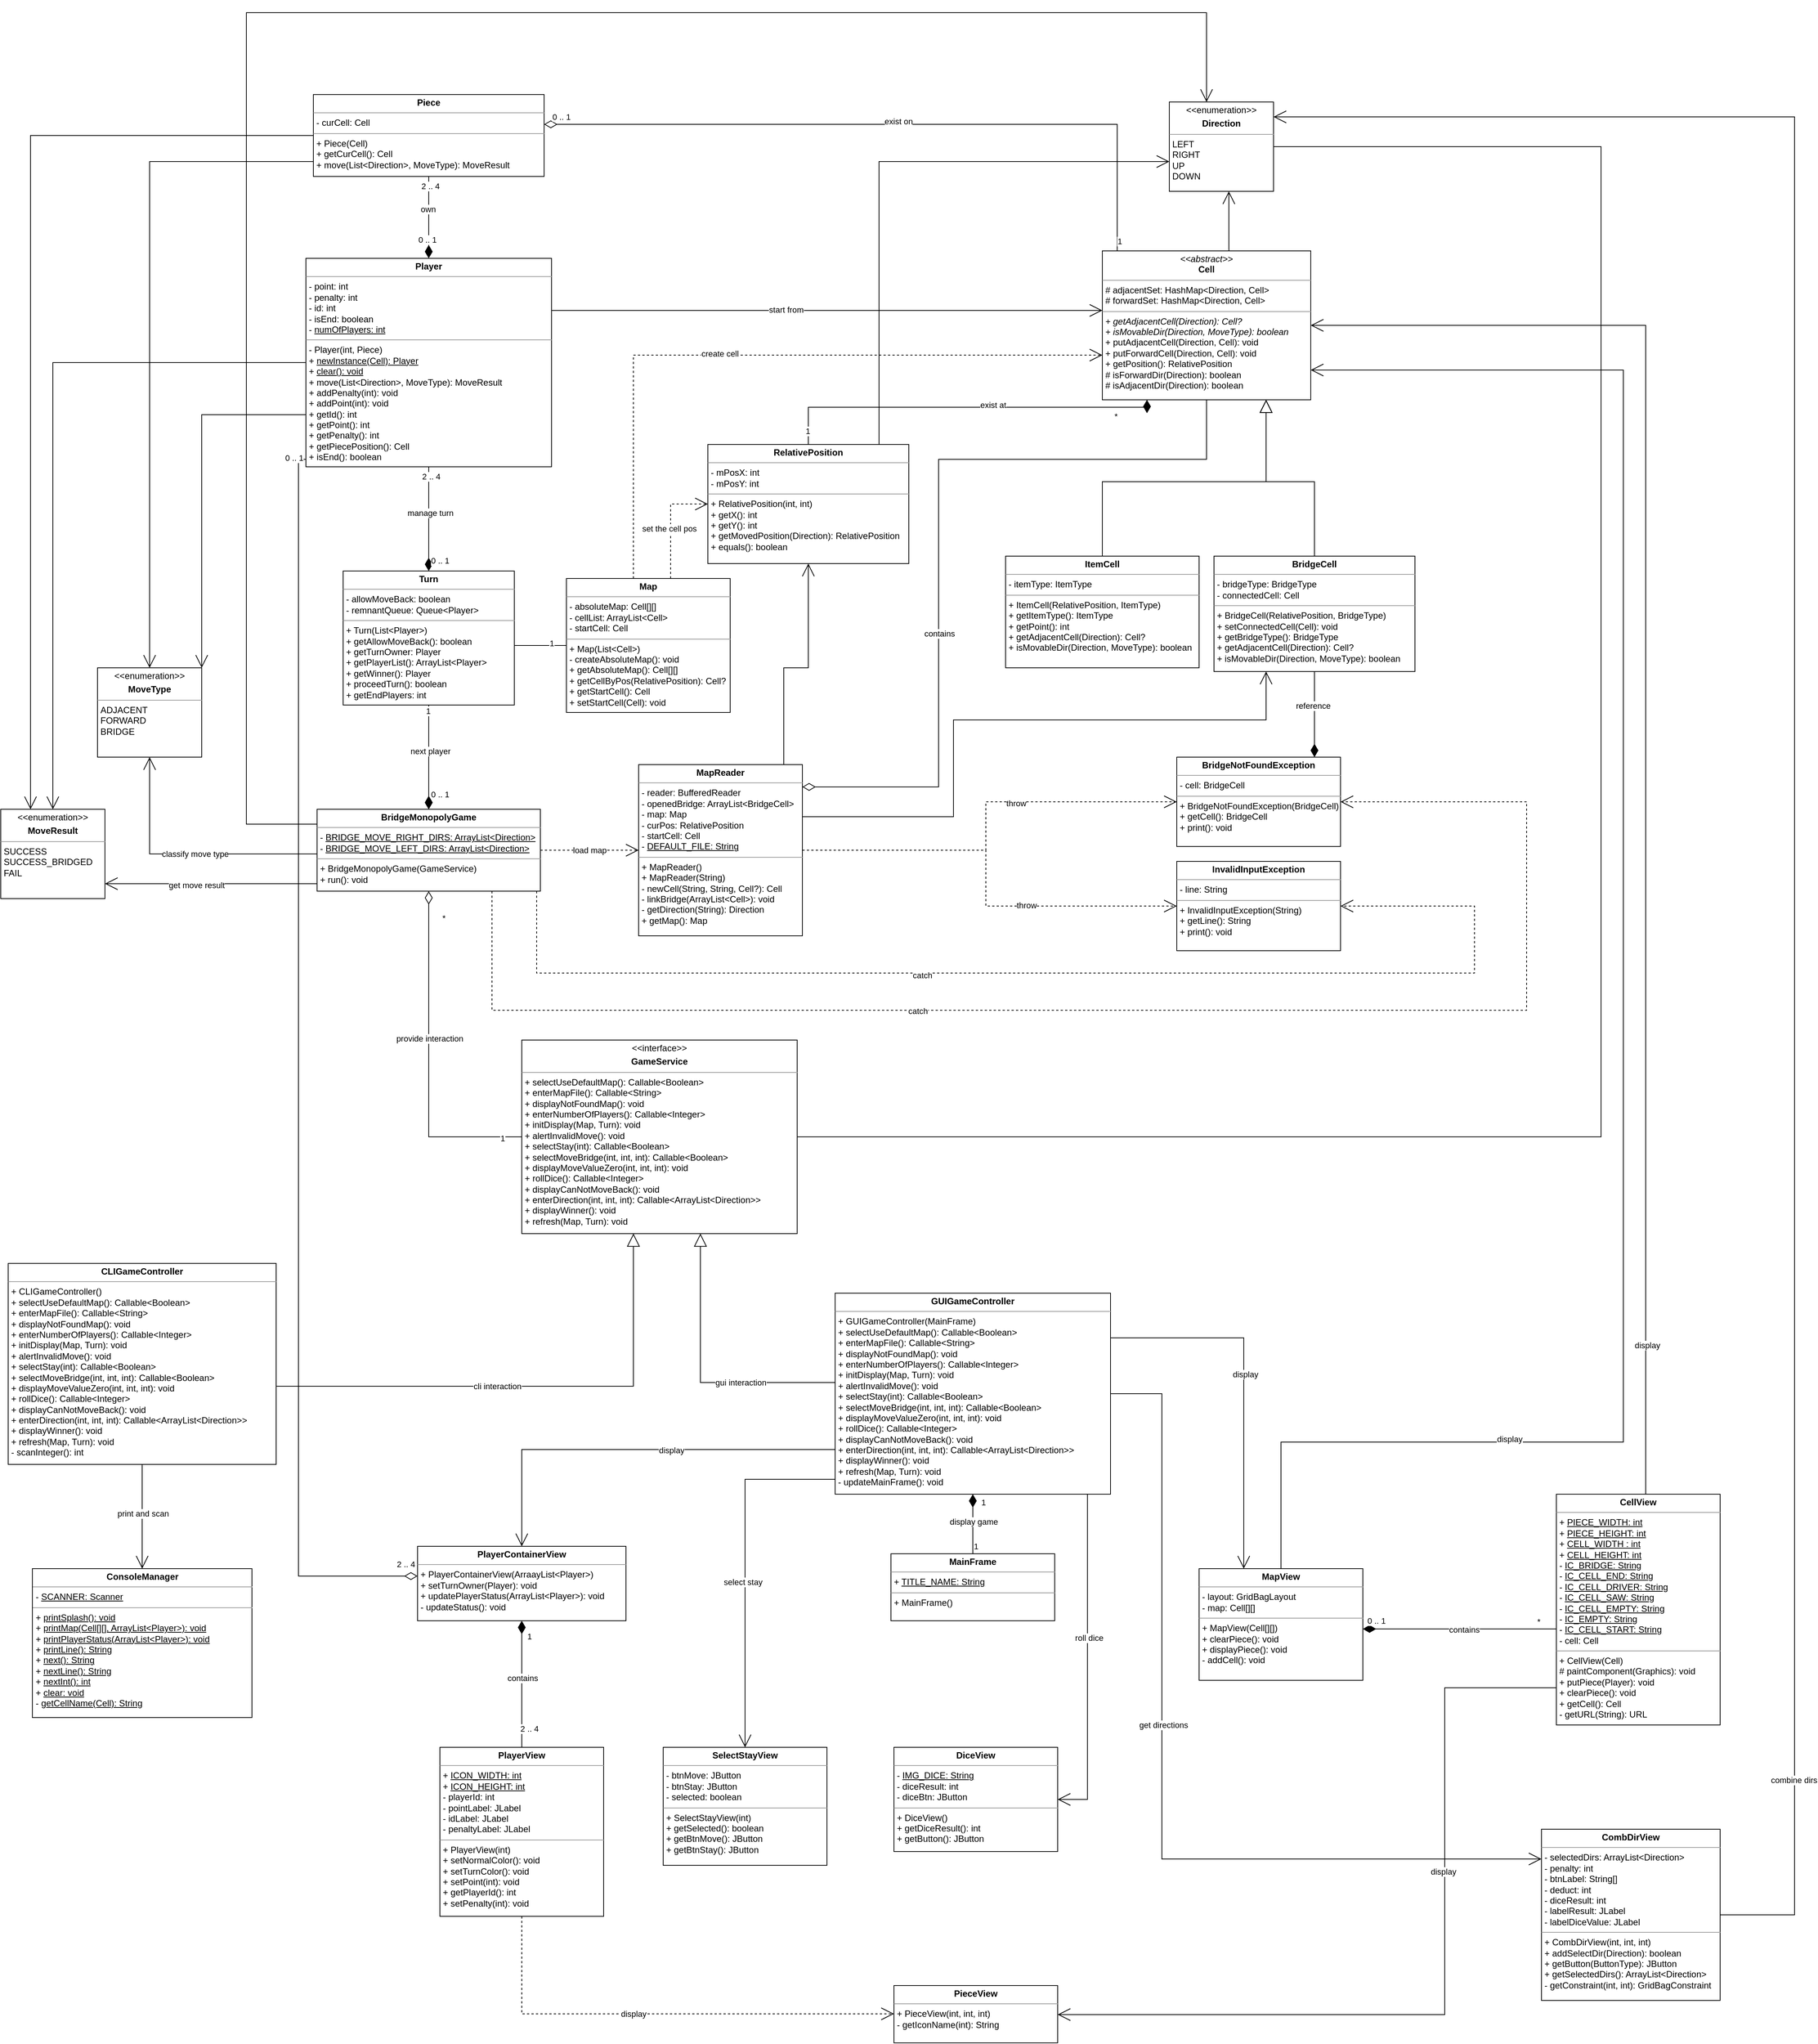 <mxfile version="19.0.0" type="github">
  <diagram id="lSdw_v9pI3lLwO_2yCFn" name="Page-1">
    <mxGraphModel dx="7957" dy="3560" grid="1" gridSize="10" guides="1" tooltips="1" connect="1" arrows="1" fold="1" page="1" pageScale="1" pageWidth="827" pageHeight="1169" math="0" shadow="0">
      <root>
        <mxCell id="0" />
        <mxCell id="1" parent="0" />
        <mxCell id="UL4XIpP4oCxAfivFOoVr-10" style="edgeStyle=orthogonalEdgeStyle;rounded=0;orthogonalLoop=1;jettySize=auto;html=1;endArrow=block;endFill=0;endSize=15;" parent="1" source="G20q8HZ8Ut2CzJjWJbzp-3" target="UL4XIpP4oCxAfivFOoVr-5" edge="1">
          <mxGeometry relative="1" as="geometry">
            <mxPoint x="328" y="745" as="sourcePoint" />
            <Array as="points">
              <mxPoint x="688" y="670" />
              <mxPoint x="908" y="670" />
            </Array>
          </mxGeometry>
        </mxCell>
        <mxCell id="G20q8HZ8Ut2CzJjWJbzp-133" style="edgeStyle=orthogonalEdgeStyle;rounded=0;orthogonalLoop=1;jettySize=auto;html=1;startArrow=none;startFill=0;endArrow=open;endFill=0;startSize=15;endSize=15;strokeWidth=1;" parent="1" source="UL4XIpP4oCxAfivFOoVr-5" target="G20q8HZ8Ut2CzJjWJbzp-7" edge="1">
          <mxGeometry relative="1" as="geometry">
            <Array as="points">
              <mxPoint x="858" y="310" />
              <mxPoint x="858" y="310" />
            </Array>
          </mxGeometry>
        </mxCell>
        <mxCell id="UL4XIpP4oCxAfivFOoVr-5" value="&lt;p style=&quot;margin:0px;margin-top:4px;text-align:center;&quot;&gt;&lt;i&gt;&amp;lt;&amp;lt;abstract&amp;gt;&amp;gt;&lt;/i&gt;&lt;br&gt;&lt;b&gt;Cell&lt;/b&gt;&lt;/p&gt;&lt;hr size=&quot;1&quot;&gt;&lt;p style=&quot;margin:0px;margin-left:4px;&quot;&gt;# adjacentSet: HashMap&amp;lt;Direction, Cell&amp;gt;&lt;br&gt;# forwardSet: HashMap&amp;lt;Direction, Cell&amp;gt;&lt;/p&gt;&lt;hr size=&quot;1&quot;&gt;&lt;p style=&quot;margin: 0px 0px 0px 4px;&quot;&gt;&lt;i style=&quot;background-color: initial;&quot;&gt;+ getAdjacentCell(Direction): Cell?&lt;/i&gt;&lt;br&gt;&lt;/p&gt;&lt;p style=&quot;margin: 0px 0px 0px 4px;&quot;&gt;&lt;i&gt;+ isMovableDir(Direction, MoveType): boolean&lt;/i&gt;&lt;/p&gt;&lt;p style=&quot;margin:0px;margin-left:4px;&quot;&gt;+ putAdjacentCell(Direction, Cell): void&lt;br&gt;+ putForwardCell(Direction, Cell): void&lt;/p&gt;&lt;p style=&quot;margin:0px;margin-left:4px;&quot;&gt;&lt;span style=&quot;background-color: initial;&quot;&gt;+ getPosition(): RelativePosition&lt;/span&gt;&lt;br&gt;&lt;/p&gt;&lt;p style=&quot;margin:0px;margin-left:4px;&quot;&gt;# isForwardDir(Direction): boolean&lt;/p&gt;&lt;p style=&quot;margin:0px;margin-left:4px;&quot;&gt;# isAdjacentDir(Direction): boolean&lt;/p&gt;" style="verticalAlign=top;align=left;overflow=fill;fontSize=12;fontFamily=Helvetica;html=1;" parent="1" vertex="1">
          <mxGeometry x="688" y="360" width="280" height="200" as="geometry" />
        </mxCell>
        <mxCell id="UL4XIpP4oCxAfivFOoVr-11" style="edgeStyle=orthogonalEdgeStyle;rounded=0;orthogonalLoop=1;jettySize=auto;html=1;endArrow=block;endFill=0;endSize=15;" parent="1" source="G20q8HZ8Ut2CzJjWJbzp-4" target="UL4XIpP4oCxAfivFOoVr-5" edge="1">
          <mxGeometry relative="1" as="geometry">
            <mxPoint x="618" y="745" as="sourcePoint" />
            <Array as="points">
              <mxPoint x="973" y="670" />
              <mxPoint x="908" y="670" />
            </Array>
          </mxGeometry>
        </mxCell>
        <mxCell id="G20q8HZ8Ut2CzJjWJbzp-81" style="edgeStyle=orthogonalEdgeStyle;rounded=0;orthogonalLoop=1;jettySize=auto;html=1;endArrow=diamondThin;endFill=1;endSize=15;" parent="1" source="G20q8HZ8Ut2CzJjWJbzp-1" target="UL4XIpP4oCxAfivFOoVr-5" edge="1">
          <mxGeometry relative="1" as="geometry">
            <Array as="points">
              <mxPoint x="293" y="570" />
              <mxPoint x="748" y="570" />
            </Array>
          </mxGeometry>
        </mxCell>
        <mxCell id="G20q8HZ8Ut2CzJjWJbzp-83" value="1" style="edgeLabel;html=1;align=center;verticalAlign=middle;resizable=0;points=[];" parent="G20q8HZ8Ut2CzJjWJbzp-81" vertex="1" connectable="0">
          <mxGeometry x="-0.929" relative="1" as="geometry">
            <mxPoint x="-1" as="offset" />
          </mxGeometry>
        </mxCell>
        <mxCell id="G20q8HZ8Ut2CzJjWJbzp-84" value="*" style="edgeLabel;html=1;align=center;verticalAlign=middle;resizable=0;points=[];" parent="G20q8HZ8Ut2CzJjWJbzp-81" vertex="1" connectable="0">
          <mxGeometry x="0.768" y="-1" relative="1" as="geometry">
            <mxPoint x="7" y="11" as="offset" />
          </mxGeometry>
        </mxCell>
        <mxCell id="TdDhIMxKZdrU8F7l4bTS-23" value="exist at" style="edgeLabel;html=1;align=center;verticalAlign=middle;resizable=0;points=[];" vertex="1" connectable="0" parent="G20q8HZ8Ut2CzJjWJbzp-81">
          <mxGeometry x="0.157" y="3" relative="1" as="geometry">
            <mxPoint as="offset" />
          </mxGeometry>
        </mxCell>
        <mxCell id="G20q8HZ8Ut2CzJjWJbzp-134" style="edgeStyle=orthogonalEdgeStyle;rounded=0;orthogonalLoop=1;jettySize=auto;html=1;startArrow=none;startFill=0;endArrow=open;endFill=0;startSize=15;endSize=15;strokeWidth=1;" parent="1" source="G20q8HZ8Ut2CzJjWJbzp-1" target="G20q8HZ8Ut2CzJjWJbzp-7" edge="1">
          <mxGeometry relative="1" as="geometry">
            <Array as="points">
              <mxPoint x="388" y="240" />
            </Array>
          </mxGeometry>
        </mxCell>
        <mxCell id="G20q8HZ8Ut2CzJjWJbzp-1" value="&lt;p style=&quot;margin:0px;margin-top:4px;text-align:center;&quot;&gt;&lt;b&gt;RelativePosition&lt;/b&gt;&lt;/p&gt;&lt;hr size=&quot;1&quot;&gt;&lt;p style=&quot;margin:0px;margin-left:4px;&quot;&gt;- mPosX: int&lt;br&gt;- mPosY: int&lt;/p&gt;&lt;hr size=&quot;1&quot;&gt;&lt;p style=&quot;margin:0px;margin-left:4px;&quot;&gt;+ RelativePosition(int, int)&lt;/p&gt;&lt;p style=&quot;margin:0px;margin-left:4px;&quot;&gt;+ getX(): int&lt;/p&gt;&lt;p style=&quot;margin:0px;margin-left:4px;&quot;&gt;+ getY(): int&lt;/p&gt;&lt;p style=&quot;margin:0px;margin-left:4px;&quot;&gt;+ getMovedPosition(Direction): RelativePosition&lt;/p&gt;&lt;p style=&quot;margin:0px;margin-left:4px;&quot;&gt;+ equals(): boolean&lt;br&gt;&lt;/p&gt;" style="verticalAlign=top;align=left;overflow=fill;fontSize=12;fontFamily=Helvetica;html=1;" parent="1" vertex="1">
          <mxGeometry x="158" y="620" width="270" height="160" as="geometry" />
        </mxCell>
        <mxCell id="G20q8HZ8Ut2CzJjWJbzp-3" value="&lt;p style=&quot;margin:0px;margin-top:4px;text-align:center;&quot;&gt;&lt;b&gt;ItemCell&lt;/b&gt;&lt;/p&gt;&lt;hr size=&quot;1&quot;&gt;&lt;p style=&quot;margin:0px;margin-left:4px;&quot;&gt;- itemType: ItemType&lt;/p&gt;&lt;hr size=&quot;1&quot;&gt;&lt;p style=&quot;margin:0px;margin-left:4px;&quot;&gt;+ ItemCell(RelativePosition, ItemType)&lt;/p&gt;&lt;p style=&quot;margin:0px;margin-left:4px;&quot;&gt;+ getItemType(): ItemType&lt;/p&gt;&lt;p style=&quot;margin:0px;margin-left:4px;&quot;&gt;+ getPoint(): int&lt;/p&gt;&lt;p style=&quot;margin: 0px 0px 0px 4px;&quot;&gt;+ getAdjacentCell(Direction): Cell?&lt;/p&gt;&lt;p style=&quot;margin: 0px 0px 0px 4px;&quot;&gt;+ isMovableDir(Direction, MoveType): boolean&lt;/p&gt;" style="verticalAlign=top;align=left;overflow=fill;fontSize=12;fontFamily=Helvetica;html=1;" parent="1" vertex="1">
          <mxGeometry x="558" y="770" width="260" height="150" as="geometry" />
        </mxCell>
        <mxCell id="G20q8HZ8Ut2CzJjWJbzp-4" value="&lt;p style=&quot;margin:0px;margin-top:4px;text-align:center;&quot;&gt;&lt;b&gt;BridgeCell&lt;/b&gt;&lt;/p&gt;&lt;hr size=&quot;1&quot;&gt;&lt;p style=&quot;margin:0px;margin-left:4px;&quot;&gt;- bridgeType: BridgeType&lt;/p&gt;&lt;p style=&quot;margin:0px;margin-left:4px;&quot;&gt;- connectedCell: Cell&lt;/p&gt;&lt;hr size=&quot;1&quot;&gt;&lt;p style=&quot;margin:0px;margin-left:4px;&quot;&gt;+ BridgeCell(RelativePosition, BridgeType)&lt;/p&gt;&lt;p style=&quot;margin:0px;margin-left:4px;&quot;&gt;+ setConnectedCell(Cell): void&lt;/p&gt;&lt;p style=&quot;margin:0px;margin-left:4px;&quot;&gt;+ getBridgeType(): BridgeType&lt;/p&gt;&lt;p style=&quot;margin: 0px 0px 0px 4px;&quot;&gt;+ getAdjacentCell(Direction): Cell?&lt;/p&gt;&lt;p style=&quot;margin: 0px 0px 0px 4px;&quot;&gt;+ isMovableDir(Direction, MoveType): boolean&lt;/p&gt;" style="verticalAlign=top;align=left;overflow=fill;fontSize=12;fontFamily=Helvetica;html=1;" parent="1" vertex="1">
          <mxGeometry x="838" y="770" width="270" height="155" as="geometry" />
        </mxCell>
        <mxCell id="G20q8HZ8Ut2CzJjWJbzp-91" style="edgeStyle=orthogonalEdgeStyle;rounded=0;orthogonalLoop=1;jettySize=auto;html=1;endArrow=diamondThin;endFill=1;endSize=15;" parent="1" source="G20q8HZ8Ut2CzJjWJbzp-5" target="G20q8HZ8Ut2CzJjWJbzp-18" edge="1">
          <mxGeometry relative="1" as="geometry">
            <mxPoint x="518" y="1985" as="targetPoint" />
          </mxGeometry>
        </mxCell>
        <mxCell id="G20q8HZ8Ut2CzJjWJbzp-92" value="1" style="edgeLabel;html=1;align=center;verticalAlign=middle;resizable=0;points=[];" parent="G20q8HZ8Ut2CzJjWJbzp-91" vertex="1" connectable="0">
          <mxGeometry x="-0.905" y="-2" relative="1" as="geometry">
            <mxPoint x="-1" y="-1" as="offset" />
          </mxGeometry>
        </mxCell>
        <mxCell id="G20q8HZ8Ut2CzJjWJbzp-100" style="edgeStyle=orthogonalEdgeStyle;rounded=0;orthogonalLoop=1;jettySize=auto;html=1;endArrow=open;endFill=0;endSize=15;dashed=1;" parent="1" source="G20q8HZ8Ut2CzJjWJbzp-5" target="UL4XIpP4oCxAfivFOoVr-5" edge="1">
          <mxGeometry relative="1" as="geometry">
            <Array as="points">
              <mxPoint x="58" y="500" />
            </Array>
          </mxGeometry>
        </mxCell>
        <mxCell id="TdDhIMxKZdrU8F7l4bTS-22" value="create cell" style="edgeLabel;html=1;align=center;verticalAlign=middle;resizable=0;points=[];" vertex="1" connectable="0" parent="G20q8HZ8Ut2CzJjWJbzp-100">
          <mxGeometry x="-0.105" y="2" relative="1" as="geometry">
            <mxPoint as="offset" />
          </mxGeometry>
        </mxCell>
        <mxCell id="G20q8HZ8Ut2CzJjWJbzp-110" style="edgeStyle=orthogonalEdgeStyle;rounded=0;orthogonalLoop=1;jettySize=auto;html=1;startArrow=none;startFill=0;endArrow=open;endFill=0;startSize=15;endSize=15;strokeWidth=1;dashed=1;" parent="1" source="G20q8HZ8Ut2CzJjWJbzp-5" target="G20q8HZ8Ut2CzJjWJbzp-1" edge="1">
          <mxGeometry relative="1" as="geometry">
            <Array as="points">
              <mxPoint x="108" y="700" />
            </Array>
          </mxGeometry>
        </mxCell>
        <mxCell id="TdDhIMxKZdrU8F7l4bTS-21" value="set the cell pos" style="edgeLabel;html=1;align=center;verticalAlign=middle;resizable=0;points=[];" vertex="1" connectable="0" parent="G20q8HZ8Ut2CzJjWJbzp-110">
          <mxGeometry x="-0.107" y="2" relative="1" as="geometry">
            <mxPoint as="offset" />
          </mxGeometry>
        </mxCell>
        <mxCell id="G20q8HZ8Ut2CzJjWJbzp-5" value="&lt;p style=&quot;margin:0px;margin-top:4px;text-align:center;&quot;&gt;&lt;b&gt;Map&lt;/b&gt;&lt;/p&gt;&lt;hr size=&quot;1&quot;&gt;&lt;p style=&quot;margin:0px;margin-left:4px;&quot;&gt;- absoluteMap: Cell[][]&lt;/p&gt;&lt;p style=&quot;margin:0px;margin-left:4px;&quot;&gt;- cellList: ArrayList&amp;lt;Cell&amp;gt;&lt;/p&gt;&lt;p style=&quot;margin:0px;margin-left:4px;&quot;&gt;- startCell: Cell&lt;/p&gt;&lt;hr size=&quot;1&quot;&gt;&lt;p style=&quot;margin:0px;margin-left:4px;&quot;&gt;+ Map(List&amp;lt;Cell&amp;gt;)&lt;br&gt;&lt;/p&gt;&lt;p style=&quot;margin:0px;margin-left:4px;&quot;&gt;- createAbsoluteMap(): void&lt;/p&gt;&lt;p style=&quot;margin:0px;margin-left:4px;&quot;&gt;+ getAbsoluteMap(): Cell[][]&lt;/p&gt;&lt;p style=&quot;margin:0px;margin-left:4px;&quot;&gt;+ getCellByPos(RelativePosition): Cell?&lt;/p&gt;&lt;p style=&quot;margin:0px;margin-left:4px;&quot;&gt;+ getStartCell(): Cell&lt;/p&gt;&lt;p style=&quot;margin:0px;margin-left:4px;&quot;&gt;+ setStartCell(Cell): void&lt;/p&gt;" style="verticalAlign=top;align=left;overflow=fill;fontSize=12;fontFamily=Helvetica;html=1;" parent="1" vertex="1">
          <mxGeometry x="-32" y="800" width="220" height="180" as="geometry" />
        </mxCell>
        <mxCell id="G20q8HZ8Ut2CzJjWJbzp-72" style="edgeStyle=orthogonalEdgeStyle;rounded=0;orthogonalLoop=1;jettySize=auto;html=1;endArrow=open;endFill=0;endSize=15;dashed=1;" parent="1" source="G20q8HZ8Ut2CzJjWJbzp-6" target="G20q8HZ8Ut2CzJjWJbzp-63" edge="1">
          <mxGeometry relative="1" as="geometry" />
        </mxCell>
        <mxCell id="TdDhIMxKZdrU8F7l4bTS-29" value="throw" style="edgeLabel;html=1;align=center;verticalAlign=middle;resizable=0;points=[];" vertex="1" connectable="0" parent="G20q8HZ8Ut2CzJjWJbzp-72">
          <mxGeometry x="0.301" y="1" relative="1" as="geometry">
            <mxPoint as="offset" />
          </mxGeometry>
        </mxCell>
        <mxCell id="G20q8HZ8Ut2CzJjWJbzp-73" style="edgeStyle=orthogonalEdgeStyle;rounded=0;orthogonalLoop=1;jettySize=auto;html=1;endArrow=open;endFill=0;endSize=15;dashed=1;" parent="1" source="G20q8HZ8Ut2CzJjWJbzp-6" target="G20q8HZ8Ut2CzJjWJbzp-64" edge="1">
          <mxGeometry relative="1" as="geometry" />
        </mxCell>
        <mxCell id="TdDhIMxKZdrU8F7l4bTS-28" value="throw" style="edgeLabel;html=1;align=center;verticalAlign=middle;resizable=0;points=[];" vertex="1" connectable="0" parent="G20q8HZ8Ut2CzJjWJbzp-73">
          <mxGeometry x="0.239" y="-2" relative="1" as="geometry">
            <mxPoint as="offset" />
          </mxGeometry>
        </mxCell>
        <mxCell id="G20q8HZ8Ut2CzJjWJbzp-105" style="edgeStyle=orthogonalEdgeStyle;rounded=0;orthogonalLoop=1;jettySize=auto;html=1;endArrow=none;endFill=0;endSize=15;startArrow=diamondThin;startFill=0;startSize=15;" parent="1" source="G20q8HZ8Ut2CzJjWJbzp-6" target="UL4XIpP4oCxAfivFOoVr-5" edge="1">
          <mxGeometry relative="1" as="geometry">
            <Array as="points">
              <mxPoint x="468" y="1080" />
              <mxPoint x="468" y="640" />
            </Array>
          </mxGeometry>
        </mxCell>
        <mxCell id="TdDhIMxKZdrU8F7l4bTS-27" value="contains" style="edgeLabel;html=1;align=center;verticalAlign=middle;resizable=0;points=[];" vertex="1" connectable="0" parent="G20q8HZ8Ut2CzJjWJbzp-105">
          <mxGeometry x="-0.268" y="-1" relative="1" as="geometry">
            <mxPoint as="offset" />
          </mxGeometry>
        </mxCell>
        <mxCell id="G20q8HZ8Ut2CzJjWJbzp-106" style="edgeStyle=orthogonalEdgeStyle;rounded=0;orthogonalLoop=1;jettySize=auto;html=1;startArrow=none;startFill=0;endArrow=open;endFill=0;startSize=15;endSize=15;strokeWidth=1;" parent="1" source="G20q8HZ8Ut2CzJjWJbzp-6" target="G20q8HZ8Ut2CzJjWJbzp-4" edge="1">
          <mxGeometry relative="1" as="geometry">
            <Array as="points">
              <mxPoint x="488" y="1120" />
              <mxPoint x="488" y="990" />
              <mxPoint x="908" y="990" />
            </Array>
          </mxGeometry>
        </mxCell>
        <mxCell id="TdDhIMxKZdrU8F7l4bTS-1" style="edgeStyle=orthogonalEdgeStyle;rounded=0;orthogonalLoop=1;jettySize=auto;html=1;startArrow=none;startFill=0;endArrow=open;endFill=0;startSize=15;endSize=15;strokeWidth=1;" edge="1" parent="1" source="G20q8HZ8Ut2CzJjWJbzp-6" target="G20q8HZ8Ut2CzJjWJbzp-1">
          <mxGeometry relative="1" as="geometry">
            <Array as="points">
              <mxPoint x="260" y="920" />
              <mxPoint x="293" y="920" />
            </Array>
          </mxGeometry>
        </mxCell>
        <mxCell id="G20q8HZ8Ut2CzJjWJbzp-6" value="&lt;p style=&quot;margin:0px;margin-top:4px;text-align:center;&quot;&gt;&lt;b&gt;MapReader&lt;/b&gt;&lt;/p&gt;&lt;hr size=&quot;1&quot;&gt;&lt;p style=&quot;margin:0px;margin-left:4px;&quot;&gt;- reader: BufferedReader&lt;/p&gt;&lt;p style=&quot;margin:0px;margin-left:4px;&quot;&gt;- openedBridge: ArrayList&amp;lt;BridgeCell&amp;gt;&lt;/p&gt;&lt;p style=&quot;margin:0px;margin-left:4px;&quot;&gt;- map: Map&lt;/p&gt;&lt;p style=&quot;margin:0px;margin-left:4px;&quot;&gt;- curPos: RelativePosition&lt;/p&gt;&lt;p style=&quot;margin:0px;margin-left:4px;&quot;&gt;- startCell: Cell&lt;/p&gt;&lt;p style=&quot;margin:0px;margin-left:4px;&quot;&gt;- &lt;u&gt;DEFAULT_FILE: String&lt;/u&gt;&lt;/p&gt;&lt;hr size=&quot;1&quot;&gt;&lt;p style=&quot;margin:0px;margin-left:4px;&quot;&gt;+ MapReader()&lt;/p&gt;&lt;p style=&quot;margin:0px;margin-left:4px;&quot;&gt;+ MapReader(String)&lt;/p&gt;&lt;p style=&quot;margin:0px;margin-left:4px;&quot;&gt;- newCell(String, String, Cell?): Cell&lt;/p&gt;&lt;p style=&quot;margin:0px;margin-left:4px;&quot;&gt;- linkBridge(ArrayList&amp;lt;Cell&amp;gt;): void&lt;/p&gt;&lt;p style=&quot;margin:0px;margin-left:4px;&quot;&gt;- getDirection(String): Direction&lt;/p&gt;&lt;p style=&quot;margin:0px;margin-left:4px;&quot;&gt;+ getMap(): Map&lt;/p&gt;" style="verticalAlign=top;align=left;overflow=fill;fontSize=12;fontFamily=Helvetica;html=1;" parent="1" vertex="1">
          <mxGeometry x="65" y="1050" width="220" height="230" as="geometry" />
        </mxCell>
        <mxCell id="G20q8HZ8Ut2CzJjWJbzp-7" value="&lt;p style=&quot;margin:0px;margin-top:4px;text-align:center;&quot;&gt;&amp;lt;&amp;lt;enumeration&amp;gt;&amp;gt;&lt;/p&gt;&lt;p style=&quot;margin:0px;margin-top:4px;text-align:center;&quot;&gt;&lt;b&gt;Direction&lt;/b&gt;&lt;/p&gt;&lt;hr size=&quot;1&quot;&gt;&lt;p style=&quot;margin:0px;margin-left:4px;&quot;&gt;&lt;/p&gt;&lt;p style=&quot;margin:0px;margin-left:4px;&quot;&gt;LEFT&lt;/p&gt;&lt;p style=&quot;margin:0px;margin-left:4px;&quot;&gt;RIGHT&lt;/p&gt;&lt;p style=&quot;margin:0px;margin-left:4px;&quot;&gt;UP&lt;/p&gt;&lt;p style=&quot;margin:0px;margin-left:4px;&quot;&gt;DOWN&lt;/p&gt;" style="verticalAlign=top;align=left;overflow=fill;fontSize=12;fontFamily=Helvetica;html=1;" parent="1" vertex="1">
          <mxGeometry x="778" y="160" width="140" height="120" as="geometry" />
        </mxCell>
        <mxCell id="G20q8HZ8Ut2CzJjWJbzp-8" value="&lt;p style=&quot;margin:0px;margin-top:4px;text-align:center;&quot;&gt;&amp;lt;&amp;lt;enumeration&amp;gt;&amp;gt;&lt;/p&gt;&lt;p style=&quot;margin:0px;margin-top:4px;text-align:center;&quot;&gt;&lt;b&gt;MoveResult&lt;/b&gt;&lt;/p&gt;&lt;hr size=&quot;1&quot;&gt;&lt;p style=&quot;margin:0px;margin-left:4px;&quot;&gt;&lt;/p&gt;&lt;p style=&quot;margin:0px;margin-left:4px;&quot;&gt;SUCCESS&lt;/p&gt;&lt;p style=&quot;margin:0px;margin-left:4px;&quot;&gt;SUCCESS_BRIDGED&lt;/p&gt;&lt;p style=&quot;margin:0px;margin-left:4px;&quot;&gt;FAIL&lt;/p&gt;" style="verticalAlign=top;align=left;overflow=fill;fontSize=12;fontFamily=Helvetica;html=1;" parent="1" vertex="1">
          <mxGeometry x="-792" y="1110" width="140" height="120" as="geometry" />
        </mxCell>
        <mxCell id="G20q8HZ8Ut2CzJjWJbzp-10" value="&lt;p style=&quot;margin:0px;margin-top:4px;text-align:center;&quot;&gt;&amp;lt;&amp;lt;enumeration&amp;gt;&amp;gt;&lt;/p&gt;&lt;p style=&quot;margin:0px;margin-top:4px;text-align:center;&quot;&gt;&lt;b&gt;MoveType&lt;/b&gt;&lt;/p&gt;&lt;hr size=&quot;1&quot;&gt;&lt;p style=&quot;margin:0px;margin-left:4px;&quot;&gt;&lt;/p&gt;&lt;p style=&quot;margin:0px;margin-left:4px;&quot;&gt;ADJACENT&lt;/p&gt;&lt;p style=&quot;margin:0px;margin-left:4px;&quot;&gt;FORWARD&lt;/p&gt;&lt;p style=&quot;margin:0px;margin-left:4px;&quot;&gt;BRIDGE&lt;/p&gt;" style="verticalAlign=top;align=left;overflow=fill;fontSize=12;fontFamily=Helvetica;html=1;" parent="1" vertex="1">
          <mxGeometry x="-662" y="920" width="140" height="120" as="geometry" />
        </mxCell>
        <mxCell id="G20q8HZ8Ut2CzJjWJbzp-97" style="edgeStyle=orthogonalEdgeStyle;rounded=0;orthogonalLoop=1;jettySize=auto;html=1;endArrow=diamondThin;endFill=1;endSize=15;" parent="1" source="G20q8HZ8Ut2CzJjWJbzp-12" target="G20q8HZ8Ut2CzJjWJbzp-13" edge="1">
          <mxGeometry relative="1" as="geometry" />
        </mxCell>
        <mxCell id="G20q8HZ8Ut2CzJjWJbzp-98" value="2 .. 4" style="edgeLabel;html=1;align=center;verticalAlign=middle;resizable=0;points=[];" parent="G20q8HZ8Ut2CzJjWJbzp-97" vertex="1" connectable="0">
          <mxGeometry x="-0.769" y="2" relative="1" as="geometry">
            <mxPoint as="offset" />
          </mxGeometry>
        </mxCell>
        <mxCell id="G20q8HZ8Ut2CzJjWJbzp-99" value="0 .. 1" style="edgeLabel;html=1;align=center;verticalAlign=middle;resizable=0;points=[];" parent="G20q8HZ8Ut2CzJjWJbzp-97" vertex="1" connectable="0">
          <mxGeometry x="0.544" y="-2" relative="1" as="geometry">
            <mxPoint as="offset" />
          </mxGeometry>
        </mxCell>
        <mxCell id="TdDhIMxKZdrU8F7l4bTS-24" value="own" style="edgeLabel;html=1;align=center;verticalAlign=middle;resizable=0;points=[];" vertex="1" connectable="0" parent="G20q8HZ8Ut2CzJjWJbzp-97">
          <mxGeometry x="-0.2" y="-1" relative="1" as="geometry">
            <mxPoint as="offset" />
          </mxGeometry>
        </mxCell>
        <mxCell id="G20q8HZ8Ut2CzJjWJbzp-103" style="edgeStyle=orthogonalEdgeStyle;rounded=0;orthogonalLoop=1;jettySize=auto;html=1;endArrow=diamondThin;endFill=0;endSize=15;" parent="1" source="UL4XIpP4oCxAfivFOoVr-5" target="G20q8HZ8Ut2CzJjWJbzp-12" edge="1">
          <mxGeometry relative="1" as="geometry">
            <mxPoint x="108" y="360" as="sourcePoint" />
            <mxPoint x="418" y="270" as="targetPoint" />
            <Array as="points">
              <mxPoint x="708" y="190" />
            </Array>
          </mxGeometry>
        </mxCell>
        <mxCell id="G20q8HZ8Ut2CzJjWJbzp-168" value="0 .. 1" style="edgeLabel;html=1;align=center;verticalAlign=middle;resizable=0;points=[];" parent="G20q8HZ8Ut2CzJjWJbzp-103" vertex="1" connectable="0">
          <mxGeometry x="0.952" y="-3" relative="1" as="geometry">
            <mxPoint y="-7" as="offset" />
          </mxGeometry>
        </mxCell>
        <mxCell id="G20q8HZ8Ut2CzJjWJbzp-169" value="1" style="edgeLabel;html=1;align=center;verticalAlign=middle;resizable=0;points=[];" parent="G20q8HZ8Ut2CzJjWJbzp-103" vertex="1" connectable="0">
          <mxGeometry x="-0.972" y="-3" relative="1" as="geometry">
            <mxPoint as="offset" />
          </mxGeometry>
        </mxCell>
        <mxCell id="TdDhIMxKZdrU8F7l4bTS-25" value="exist on" style="edgeLabel;html=1;align=center;verticalAlign=middle;resizable=0;points=[];" vertex="1" connectable="0" parent="G20q8HZ8Ut2CzJjWJbzp-103">
          <mxGeometry x="-0.013" y="-4" relative="1" as="geometry">
            <mxPoint as="offset" />
          </mxGeometry>
        </mxCell>
        <mxCell id="G20q8HZ8Ut2CzJjWJbzp-128" style="edgeStyle=orthogonalEdgeStyle;rounded=0;orthogonalLoop=1;jettySize=auto;html=1;startArrow=none;startFill=0;endArrow=open;endFill=0;startSize=15;endSize=15;strokeWidth=1;" parent="1" source="G20q8HZ8Ut2CzJjWJbzp-12" target="G20q8HZ8Ut2CzJjWJbzp-10" edge="1">
          <mxGeometry relative="1" as="geometry">
            <mxPoint x="-582" y="1060" as="targetPoint" />
            <Array as="points">
              <mxPoint x="-592" y="240" />
            </Array>
          </mxGeometry>
        </mxCell>
        <mxCell id="G20q8HZ8Ut2CzJjWJbzp-129" style="edgeStyle=orthogonalEdgeStyle;rounded=0;orthogonalLoop=1;jettySize=auto;html=1;startArrow=none;startFill=0;endArrow=open;endFill=0;startSize=15;endSize=15;strokeWidth=1;" parent="1" source="G20q8HZ8Ut2CzJjWJbzp-12" target="G20q8HZ8Ut2CzJjWJbzp-8" edge="1">
          <mxGeometry relative="1" as="geometry">
            <Array as="points">
              <mxPoint x="-752" y="205" />
            </Array>
          </mxGeometry>
        </mxCell>
        <mxCell id="G20q8HZ8Ut2CzJjWJbzp-12" value="&lt;p style=&quot;margin:0px;margin-top:4px;text-align:center;&quot;&gt;&lt;b&gt;Piece&lt;/b&gt;&lt;/p&gt;&lt;hr size=&quot;1&quot;&gt;&lt;p style=&quot;margin:0px;margin-left:4px;&quot;&gt;- curCell: Cell&lt;/p&gt;&lt;hr size=&quot;1&quot;&gt;&lt;p style=&quot;margin:0px;margin-left:4px;&quot;&gt;+ Piece(Cell)&lt;/p&gt;&lt;p style=&quot;margin:0px;margin-left:4px;&quot;&gt;+ getCurCell(): Cell&lt;/p&gt;&lt;p style=&quot;margin:0px;margin-left:4px;&quot;&gt;+ move(List&amp;lt;Direction&amp;gt;, MoveType): MoveResult&lt;/p&gt;" style="verticalAlign=top;align=left;overflow=fill;fontSize=12;fontFamily=Helvetica;html=1;" parent="1" vertex="1">
          <mxGeometry x="-372" y="150" width="310" height="110" as="geometry" />
        </mxCell>
        <mxCell id="G20q8HZ8Ut2CzJjWJbzp-88" style="edgeStyle=orthogonalEdgeStyle;rounded=0;orthogonalLoop=1;jettySize=auto;html=1;endArrow=diamondThin;endFill=1;endSize=15;" parent="1" source="G20q8HZ8Ut2CzJjWJbzp-13" target="G20q8HZ8Ut2CzJjWJbzp-17" edge="1">
          <mxGeometry relative="1" as="geometry" />
        </mxCell>
        <mxCell id="G20q8HZ8Ut2CzJjWJbzp-89" value="2 .. 4" style="edgeLabel;html=1;align=center;verticalAlign=middle;resizable=0;points=[];" parent="G20q8HZ8Ut2CzJjWJbzp-88" vertex="1" connectable="0">
          <mxGeometry x="-0.817" y="3" relative="1" as="geometry">
            <mxPoint as="offset" />
          </mxGeometry>
        </mxCell>
        <mxCell id="G20q8HZ8Ut2CzJjWJbzp-90" value="0 .. 1" style="edgeLabel;html=1;align=center;verticalAlign=middle;resizable=0;points=[];" parent="G20q8HZ8Ut2CzJjWJbzp-88" vertex="1" connectable="0">
          <mxGeometry x="0.8" y="-1" relative="1" as="geometry">
            <mxPoint x="16" as="offset" />
          </mxGeometry>
        </mxCell>
        <mxCell id="TdDhIMxKZdrU8F7l4bTS-7" value="manage turn" style="edgeLabel;html=1;align=center;verticalAlign=middle;resizable=0;points=[];" vertex="1" connectable="0" parent="G20q8HZ8Ut2CzJjWJbzp-88">
          <mxGeometry x="-0.114" y="2" relative="1" as="geometry">
            <mxPoint as="offset" />
          </mxGeometry>
        </mxCell>
        <mxCell id="G20q8HZ8Ut2CzJjWJbzp-127" style="edgeStyle=orthogonalEdgeStyle;rounded=0;orthogonalLoop=1;jettySize=auto;html=1;startArrow=none;startFill=0;endArrow=open;endFill=0;startSize=15;endSize=15;strokeWidth=1;" parent="1" source="G20q8HZ8Ut2CzJjWJbzp-13" target="G20q8HZ8Ut2CzJjWJbzp-10" edge="1">
          <mxGeometry relative="1" as="geometry">
            <Array as="points">
              <mxPoint x="-522" y="580" />
            </Array>
          </mxGeometry>
        </mxCell>
        <mxCell id="G20q8HZ8Ut2CzJjWJbzp-130" style="edgeStyle=orthogonalEdgeStyle;rounded=0;orthogonalLoop=1;jettySize=auto;html=1;startArrow=none;startFill=0;endArrow=open;endFill=0;startSize=15;endSize=15;strokeWidth=1;" parent="1" source="G20q8HZ8Ut2CzJjWJbzp-13" target="G20q8HZ8Ut2CzJjWJbzp-8" edge="1">
          <mxGeometry relative="1" as="geometry" />
        </mxCell>
        <mxCell id="G20q8HZ8Ut2CzJjWJbzp-135" style="edgeStyle=orthogonalEdgeStyle;rounded=0;orthogonalLoop=1;jettySize=auto;html=1;startArrow=none;startFill=0;endArrow=open;endFill=0;startSize=15;endSize=15;strokeWidth=1;" parent="1" source="G20q8HZ8Ut2CzJjWJbzp-13" target="UL4XIpP4oCxAfivFOoVr-5" edge="1">
          <mxGeometry relative="1" as="geometry">
            <Array as="points">
              <mxPoint x="448" y="440" />
              <mxPoint x="448" y="440" />
            </Array>
          </mxGeometry>
        </mxCell>
        <mxCell id="TdDhIMxKZdrU8F7l4bTS-26" value="start from" style="edgeLabel;html=1;align=center;verticalAlign=middle;resizable=0;points=[];" vertex="1" connectable="0" parent="G20q8HZ8Ut2CzJjWJbzp-135">
          <mxGeometry x="-0.149" y="1" relative="1" as="geometry">
            <mxPoint as="offset" />
          </mxGeometry>
        </mxCell>
        <mxCell id="G20q8HZ8Ut2CzJjWJbzp-13" value="&lt;p style=&quot;margin:0px;margin-top:4px;text-align:center;&quot;&gt;&lt;b&gt;Player&lt;/b&gt;&lt;/p&gt;&lt;hr size=&quot;1&quot;&gt;&lt;p style=&quot;margin:0px;margin-left:4px;&quot;&gt;- point: int&lt;/p&gt;&lt;p style=&quot;margin:0px;margin-left:4px;&quot;&gt;- penalty: int&lt;/p&gt;&lt;p style=&quot;margin:0px;margin-left:4px;&quot;&gt;- id: int&lt;/p&gt;&lt;p style=&quot;margin:0px;margin-left:4px;&quot;&gt;- isEnd: boolean&lt;/p&gt;&lt;p style=&quot;margin:0px;margin-left:4px;&quot;&gt;- &lt;u&gt;numOfPlayers: int&lt;/u&gt;&lt;/p&gt;&lt;hr size=&quot;1&quot;&gt;&lt;p style=&quot;margin:0px;margin-left:4px;&quot;&gt;- Player(int, Piece)&lt;/p&gt;&lt;p style=&quot;margin:0px;margin-left:4px;&quot;&gt;+ &lt;u&gt;newInstance(Cell): Player&lt;/u&gt;&lt;/p&gt;&lt;p style=&quot;margin:0px;margin-left:4px;&quot;&gt;+ &lt;u&gt;clear(): void&lt;/u&gt;&lt;/p&gt;&lt;p style=&quot;margin:0px;margin-left:4px;&quot;&gt;+ move(List&amp;lt;Direction&amp;gt;, MoveType): MoveResult&lt;/p&gt;&lt;p style=&quot;margin:0px;margin-left:4px;&quot;&gt;+ addPenalty(int): void&lt;/p&gt;&lt;p style=&quot;margin:0px;margin-left:4px;&quot;&gt;+ addPoint(int): void&lt;/p&gt;&lt;p style=&quot;margin:0px;margin-left:4px;&quot;&gt;+ getId(): int&lt;/p&gt;&lt;p style=&quot;margin:0px;margin-left:4px;&quot;&gt;+ getPoint(): int&lt;/p&gt;&lt;p style=&quot;margin:0px;margin-left:4px;&quot;&gt;+ getPenalty(): int&lt;br&gt;&lt;/p&gt;&lt;p style=&quot;margin:0px;margin-left:4px;&quot;&gt;+ getPiecePosition(): Cell&lt;/p&gt;&lt;p style=&quot;margin:0px;margin-left:4px;&quot;&gt;+ isEnd(): boolean&lt;/p&gt;&lt;p style=&quot;margin:0px;margin-left:4px;&quot;&gt;&lt;br&gt;&lt;/p&gt;&lt;p style=&quot;margin:0px;margin-left:4px;&quot;&gt;&lt;br&gt;&lt;/p&gt;" style="verticalAlign=top;align=left;overflow=fill;fontSize=12;fontFamily=Helvetica;html=1;" parent="1" vertex="1">
          <mxGeometry x="-382" y="370" width="330" height="280" as="geometry" />
        </mxCell>
        <mxCell id="G20q8HZ8Ut2CzJjWJbzp-85" style="edgeStyle=orthogonalEdgeStyle;rounded=0;orthogonalLoop=1;jettySize=auto;html=1;endArrow=diamondThin;endFill=1;endSize=15;" parent="1" source="G20q8HZ8Ut2CzJjWJbzp-17" target="G20q8HZ8Ut2CzJjWJbzp-18" edge="1">
          <mxGeometry relative="1" as="geometry" />
        </mxCell>
        <mxCell id="G20q8HZ8Ut2CzJjWJbzp-86" value="0 .. 1" style="edgeLabel;html=1;align=center;verticalAlign=middle;resizable=0;points=[];" parent="G20q8HZ8Ut2CzJjWJbzp-85" vertex="1" connectable="0">
          <mxGeometry x="0.909" relative="1" as="geometry">
            <mxPoint x="15" y="-14" as="offset" />
          </mxGeometry>
        </mxCell>
        <mxCell id="G20q8HZ8Ut2CzJjWJbzp-87" value="1" style="edgeLabel;html=1;align=center;verticalAlign=middle;resizable=0;points=[];" parent="G20q8HZ8Ut2CzJjWJbzp-85" vertex="1" connectable="0">
          <mxGeometry x="-0.889" relative="1" as="geometry">
            <mxPoint x="-1" as="offset" />
          </mxGeometry>
        </mxCell>
        <mxCell id="TdDhIMxKZdrU8F7l4bTS-6" value="next player" style="edgeLabel;html=1;align=center;verticalAlign=middle;resizable=0;points=[];" vertex="1" connectable="0" parent="G20q8HZ8Ut2CzJjWJbzp-85">
          <mxGeometry x="-0.114" y="2" relative="1" as="geometry">
            <mxPoint as="offset" />
          </mxGeometry>
        </mxCell>
        <mxCell id="G20q8HZ8Ut2CzJjWJbzp-17" value="&lt;p style=&quot;margin:0px;margin-top:4px;text-align:center;&quot;&gt;&lt;b&gt;Turn&lt;/b&gt;&lt;/p&gt;&lt;hr size=&quot;1&quot;&gt;&lt;p style=&quot;margin:0px;margin-left:4px;&quot;&gt;- allowMoveBack: boolean&lt;/p&gt;&lt;p style=&quot;margin:0px;margin-left:4px;&quot;&gt;- remnantQueue: Queue&amp;lt;Player&amp;gt;&lt;/p&gt;&lt;hr size=&quot;1&quot;&gt;&lt;p style=&quot;margin:0px;margin-left:4px;&quot;&gt;+ Turn(List&amp;lt;Player&amp;gt;)&lt;/p&gt;&lt;p style=&quot;margin:0px;margin-left:4px;&quot;&gt;+ getAllowMoveBack(): boolean&lt;/p&gt;&lt;p style=&quot;margin:0px;margin-left:4px;&quot;&gt;+ getTurnOwner: Player&lt;/p&gt;&lt;p style=&quot;margin:0px;margin-left:4px;&quot;&gt;+ getPlayerList(): ArrayList&amp;lt;Player&amp;gt;&lt;/p&gt;&lt;p style=&quot;margin:0px;margin-left:4px;&quot;&gt;+ getWinner(): Player&lt;/p&gt;&lt;p style=&quot;margin:0px;margin-left:4px;&quot;&gt;+ proceedTurn(): boolean&lt;/p&gt;&lt;p style=&quot;margin:0px;margin-left:4px;&quot;&gt;+ getEndPlayers: int&lt;/p&gt;" style="verticalAlign=top;align=left;overflow=fill;fontSize=12;fontFamily=Helvetica;html=1;" parent="1" vertex="1">
          <mxGeometry x="-332" y="790" width="230" height="180" as="geometry" />
        </mxCell>
        <mxCell id="G20q8HZ8Ut2CzJjWJbzp-71" style="edgeStyle=orthogonalEdgeStyle;rounded=0;orthogonalLoop=1;jettySize=auto;html=1;endArrow=open;endFill=0;endSize=15;dashed=1;" parent="1" source="G20q8HZ8Ut2CzJjWJbzp-18" target="G20q8HZ8Ut2CzJjWJbzp-6" edge="1">
          <mxGeometry relative="1" as="geometry" />
        </mxCell>
        <mxCell id="TdDhIMxKZdrU8F7l4bTS-5" value="load map" style="edgeLabel;html=1;align=center;verticalAlign=middle;resizable=0;points=[];" vertex="1" connectable="0" parent="G20q8HZ8Ut2CzJjWJbzp-71">
          <mxGeometry x="-0.004" relative="1" as="geometry">
            <mxPoint as="offset" />
          </mxGeometry>
        </mxCell>
        <mxCell id="G20q8HZ8Ut2CzJjWJbzp-108" style="edgeStyle=orthogonalEdgeStyle;rounded=0;orthogonalLoop=1;jettySize=auto;html=1;startArrow=none;startFill=0;endArrow=open;endFill=0;startSize=15;endSize=15;strokeWidth=1;" parent="1" source="G20q8HZ8Ut2CzJjWJbzp-18" target="G20q8HZ8Ut2CzJjWJbzp-7" edge="1">
          <mxGeometry relative="1" as="geometry">
            <Array as="points">
              <mxPoint x="-462" y="1130" />
              <mxPoint x="-462" y="40" />
              <mxPoint x="828" y="40" />
            </Array>
          </mxGeometry>
        </mxCell>
        <mxCell id="G20q8HZ8Ut2CzJjWJbzp-118" style="edgeStyle=orthogonalEdgeStyle;rounded=0;orthogonalLoop=1;jettySize=auto;html=1;startArrow=none;startFill=0;endArrow=open;endFill=0;startSize=15;endSize=15;strokeWidth=1;dashed=1;" parent="1" source="G20q8HZ8Ut2CzJjWJbzp-18" target="G20q8HZ8Ut2CzJjWJbzp-64" edge="1">
          <mxGeometry relative="1" as="geometry">
            <Array as="points">
              <mxPoint x="-132" y="1380" />
              <mxPoint x="1258" y="1380" />
              <mxPoint x="1258" y="1100" />
            </Array>
          </mxGeometry>
        </mxCell>
        <mxCell id="TdDhIMxKZdrU8F7l4bTS-31" value="catch" style="edgeLabel;html=1;align=center;verticalAlign=middle;resizable=0;points=[];" vertex="1" connectable="0" parent="G20q8HZ8Ut2CzJjWJbzp-118">
          <mxGeometry x="-0.296" y="-1" relative="1" as="geometry">
            <mxPoint as="offset" />
          </mxGeometry>
        </mxCell>
        <mxCell id="G20q8HZ8Ut2CzJjWJbzp-119" style="edgeStyle=orthogonalEdgeStyle;rounded=0;orthogonalLoop=1;jettySize=auto;html=1;dashed=1;startArrow=none;startFill=0;endArrow=open;endFill=0;startSize=15;endSize=15;strokeWidth=1;" parent="1" source="G20q8HZ8Ut2CzJjWJbzp-18" target="G20q8HZ8Ut2CzJjWJbzp-63" edge="1">
          <mxGeometry relative="1" as="geometry">
            <Array as="points">
              <mxPoint x="-72" y="1330" />
              <mxPoint x="1188" y="1330" />
              <mxPoint x="1188" y="1240" />
            </Array>
          </mxGeometry>
        </mxCell>
        <mxCell id="TdDhIMxKZdrU8F7l4bTS-30" value="catch" style="edgeLabel;html=1;align=center;verticalAlign=middle;resizable=0;points=[];" vertex="1" connectable="0" parent="G20q8HZ8Ut2CzJjWJbzp-119">
          <mxGeometry x="-0.235" y="-3" relative="1" as="geometry">
            <mxPoint as="offset" />
          </mxGeometry>
        </mxCell>
        <mxCell id="G20q8HZ8Ut2CzJjWJbzp-125" style="edgeStyle=orthogonalEdgeStyle;rounded=0;orthogonalLoop=1;jettySize=auto;html=1;startArrow=none;startFill=0;endArrow=open;endFill=0;startSize=15;endSize=15;strokeWidth=1;" parent="1" source="G20q8HZ8Ut2CzJjWJbzp-18" target="G20q8HZ8Ut2CzJjWJbzp-8" edge="1">
          <mxGeometry relative="1" as="geometry">
            <Array as="points">
              <mxPoint x="-432" y="1210" />
              <mxPoint x="-432" y="1210" />
            </Array>
          </mxGeometry>
        </mxCell>
        <mxCell id="TdDhIMxKZdrU8F7l4bTS-20" value="get move result" style="edgeLabel;html=1;align=center;verticalAlign=middle;resizable=0;points=[];" vertex="1" connectable="0" parent="G20q8HZ8Ut2CzJjWJbzp-125">
          <mxGeometry x="0.137" y="2" relative="1" as="geometry">
            <mxPoint as="offset" />
          </mxGeometry>
        </mxCell>
        <mxCell id="G20q8HZ8Ut2CzJjWJbzp-126" style="edgeStyle=orthogonalEdgeStyle;rounded=0;orthogonalLoop=1;jettySize=auto;html=1;startArrow=none;startFill=0;endArrow=open;endFill=0;startSize=15;endSize=15;strokeWidth=1;" parent="1" source="G20q8HZ8Ut2CzJjWJbzp-18" target="G20q8HZ8Ut2CzJjWJbzp-10" edge="1">
          <mxGeometry relative="1" as="geometry">
            <Array as="points">
              <mxPoint x="-592" y="1170" />
            </Array>
          </mxGeometry>
        </mxCell>
        <mxCell id="TdDhIMxKZdrU8F7l4bTS-19" value="classify move type" style="edgeLabel;html=1;align=center;verticalAlign=middle;resizable=0;points=[];" vertex="1" connectable="0" parent="G20q8HZ8Ut2CzJjWJbzp-126">
          <mxGeometry x="-0.076" relative="1" as="geometry">
            <mxPoint as="offset" />
          </mxGeometry>
        </mxCell>
        <mxCell id="G20q8HZ8Ut2CzJjWJbzp-18" value="&lt;p style=&quot;margin:0px;margin-top:4px;text-align:center;&quot;&gt;&lt;b&gt;BridgeMonopolyGame&lt;/b&gt;&lt;/p&gt;&lt;hr size=&quot;1&quot;&gt;&lt;p style=&quot;margin:0px;margin-left:4px;&quot;&gt;- &lt;u&gt;BRIDGE_MOVE_RIGHT_DIRS: ArrayList&amp;lt;Direction&amp;gt;&lt;/u&gt;&lt;/p&gt;&lt;p style=&quot;margin:0px;margin-left:4px;&quot;&gt;- &lt;u&gt;BRIDGE_MOVE_LEFT_DIRS: ArrayList&amp;lt;Direction&amp;gt;&lt;/u&gt;&lt;/p&gt;&lt;hr size=&quot;1&quot;&gt;&lt;p style=&quot;margin:0px;margin-left:4px;&quot;&gt;+ BridgeMonopolyGame(GameService)&lt;/p&gt;&lt;p style=&quot;margin:0px;margin-left:4px;&quot;&gt;+ run(): void&lt;/p&gt;" style="verticalAlign=top;align=left;overflow=fill;fontSize=12;fontFamily=Helvetica;html=1;" parent="1" vertex="1">
          <mxGeometry x="-367" y="1110" width="300" height="110" as="geometry" />
        </mxCell>
        <mxCell id="G20q8HZ8Ut2CzJjWJbzp-94" style="edgeStyle=orthogonalEdgeStyle;rounded=0;orthogonalLoop=1;jettySize=auto;html=1;endArrow=diamondThin;endFill=0;endSize=15;" parent="1" source="G20q8HZ8Ut2CzJjWJbzp-25" target="G20q8HZ8Ut2CzJjWJbzp-18" edge="1">
          <mxGeometry relative="1" as="geometry">
            <Array as="points">
              <mxPoint x="-217" y="1550" />
            </Array>
          </mxGeometry>
        </mxCell>
        <mxCell id="G20q8HZ8Ut2CzJjWJbzp-95" value="1" style="edgeLabel;html=1;align=center;verticalAlign=middle;resizable=0;points=[];" parent="G20q8HZ8Ut2CzJjWJbzp-94" vertex="1" connectable="0">
          <mxGeometry x="-0.884" y="2" relative="1" as="geometry">
            <mxPoint as="offset" />
          </mxGeometry>
        </mxCell>
        <mxCell id="G20q8HZ8Ut2CzJjWJbzp-96" value="*" style="edgeLabel;html=1;align=center;verticalAlign=middle;resizable=0;points=[];" parent="G20q8HZ8Ut2CzJjWJbzp-94" vertex="1" connectable="0">
          <mxGeometry x="0.844" y="-1" relative="1" as="geometry">
            <mxPoint x="19" as="offset" />
          </mxGeometry>
        </mxCell>
        <mxCell id="TdDhIMxKZdrU8F7l4bTS-8" value="provide interaction" style="edgeLabel;html=1;align=center;verticalAlign=middle;resizable=0;points=[];" vertex="1" connectable="0" parent="G20q8HZ8Ut2CzJjWJbzp-94">
          <mxGeometry x="0.13" y="-1" relative="1" as="geometry">
            <mxPoint as="offset" />
          </mxGeometry>
        </mxCell>
        <mxCell id="G20q8HZ8Ut2CzJjWJbzp-123" style="edgeStyle=orthogonalEdgeStyle;rounded=0;orthogonalLoop=1;jettySize=auto;html=1;startArrow=none;startFill=0;endArrow=none;endFill=0;startSize=15;endSize=15;strokeWidth=1;" parent="1" source="G20q8HZ8Ut2CzJjWJbzp-25" target="G20q8HZ8Ut2CzJjWJbzp-7" edge="1">
          <mxGeometry relative="1" as="geometry">
            <Array as="points">
              <mxPoint x="1358" y="1550" />
              <mxPoint x="1358" y="220" />
            </Array>
          </mxGeometry>
        </mxCell>
        <mxCell id="G20q8HZ8Ut2CzJjWJbzp-25" value="&lt;p style=&quot;margin:0px;margin-top:4px;text-align:center;&quot;&gt;&amp;lt;&amp;lt;interface&amp;gt;&amp;gt;&lt;/p&gt;&lt;p style=&quot;margin:0px;margin-top:4px;text-align:center;&quot;&gt;&lt;b&gt;GameService&lt;/b&gt;&lt;/p&gt;&lt;hr size=&quot;1&quot;&gt;&lt;p style=&quot;margin:0px;margin-left:4px;&quot;&gt;+ selectUseDefaultMap(): Callable&amp;lt;Boolean&amp;gt;&lt;br&gt;&lt;/p&gt;&lt;p style=&quot;margin:0px;margin-left:4px;&quot;&gt;+ enterMapFile(): Callable&amp;lt;String&amp;gt;&lt;/p&gt;&lt;p style=&quot;margin:0px;margin-left:4px;&quot;&gt;+ displayNotFoundMap(): void&lt;br&gt;&lt;/p&gt;&lt;p style=&quot;margin:0px;margin-left:4px;&quot;&gt;+ enterNumberOfPlayers(): Callable&amp;lt;Integer&amp;gt;&lt;/p&gt;&lt;p style=&quot;margin:0px;margin-left:4px;&quot;&gt;+ initDisplay(Map, Turn): void&lt;/p&gt;&lt;p style=&quot;margin:0px;margin-left:4px;&quot;&gt;+ alertInvalidMove(): void&lt;/p&gt;&lt;p style=&quot;margin:0px;margin-left:4px;&quot;&gt;+ selectStay(int): Callable&amp;lt;Boolean&amp;gt;&lt;/p&gt;&lt;p style=&quot;margin:0px;margin-left:4px;&quot;&gt;+ selectMoveBridge(int, int, int): Callable&amp;lt;Boolean&amp;gt;&lt;/p&gt;&lt;p style=&quot;margin:0px;margin-left:4px;&quot;&gt;+ displayMoveValueZero(int, int, int): void&lt;/p&gt;&lt;p style=&quot;margin:0px;margin-left:4px;&quot;&gt;+ rollDice(): Callable&amp;lt;Integer&amp;gt;&lt;/p&gt;&lt;p style=&quot;margin:0px;margin-left:4px;&quot;&gt;+ displayCanNotMoveBack(): void&lt;/p&gt;&lt;p style=&quot;margin:0px;margin-left:4px;&quot;&gt;+ enterDirection(int, int, int): Callable&amp;lt;ArrayList&amp;lt;Direction&amp;gt;&amp;gt;&lt;/p&gt;&lt;p style=&quot;margin:0px;margin-left:4px;&quot;&gt;+ displayWinner(): void&lt;/p&gt;&lt;p style=&quot;margin:0px;margin-left:4px;&quot;&gt;+ refresh(Map, Turn): void&lt;/p&gt;" style="verticalAlign=top;align=left;overflow=fill;fontSize=12;fontFamily=Helvetica;html=1;" parent="1" vertex="1">
          <mxGeometry x="-92" y="1420" width="370" height="260" as="geometry" />
        </mxCell>
        <mxCell id="G20q8HZ8Ut2CzJjWJbzp-63" value="&lt;p style=&quot;margin:0px;margin-top:4px;text-align:center;&quot;&gt;&lt;b&gt;InvalidInputException&lt;/b&gt;&lt;/p&gt;&lt;hr size=&quot;1&quot;&gt;&lt;p style=&quot;margin:0px;margin-left:4px;&quot;&gt;- line: String&lt;/p&gt;&lt;hr size=&quot;1&quot;&gt;&lt;p style=&quot;margin:0px;margin-left:4px;&quot;&gt;+ InvalidInputException(String)&lt;/p&gt;&lt;p style=&quot;margin:0px;margin-left:4px;&quot;&gt;+ getLine(): String&lt;/p&gt;&lt;p style=&quot;margin:0px;margin-left:4px;&quot;&gt;+ print(): void&lt;/p&gt;" style="verticalAlign=top;align=left;overflow=fill;fontSize=12;fontFamily=Helvetica;html=1;" parent="1" vertex="1">
          <mxGeometry x="788" y="1180" width="220" height="120" as="geometry" />
        </mxCell>
        <mxCell id="G20q8HZ8Ut2CzJjWJbzp-79" style="edgeStyle=orthogonalEdgeStyle;rounded=0;orthogonalLoop=1;jettySize=auto;html=1;endArrow=none;endFill=0;endSize=15;startArrow=diamondThin;startFill=1;startSize=15;" parent="1" source="G20q8HZ8Ut2CzJjWJbzp-64" target="G20q8HZ8Ut2CzJjWJbzp-4" edge="1">
          <mxGeometry relative="1" as="geometry">
            <Array as="points">
              <mxPoint x="973" y="1030" />
              <mxPoint x="973" y="1030" />
            </Array>
          </mxGeometry>
        </mxCell>
        <mxCell id="TdDhIMxKZdrU8F7l4bTS-32" value="reference" style="edgeLabel;html=1;align=center;verticalAlign=middle;resizable=0;points=[];" vertex="1" connectable="0" parent="G20q8HZ8Ut2CzJjWJbzp-79">
          <mxGeometry x="0.2" y="2" relative="1" as="geometry">
            <mxPoint as="offset" />
          </mxGeometry>
        </mxCell>
        <mxCell id="G20q8HZ8Ut2CzJjWJbzp-64" value="&lt;p style=&quot;margin:0px;margin-top:4px;text-align:center;&quot;&gt;&lt;b&gt;BridgeNotFoundException&lt;/b&gt;&lt;/p&gt;&lt;hr size=&quot;1&quot;&gt;&lt;p style=&quot;margin:0px;margin-left:4px;&quot;&gt;- cell: BridgeCell&lt;/p&gt;&lt;hr size=&quot;1&quot;&gt;&lt;p style=&quot;margin:0px;margin-left:4px;&quot;&gt;+ BridgeNotFoundException(BridgeCell)&lt;/p&gt;&lt;p style=&quot;margin:0px;margin-left:4px;&quot;&gt;+ getCell(): BridgeCell&lt;/p&gt;&lt;p style=&quot;margin:0px;margin-left:4px;&quot;&gt;+ print(): void&lt;/p&gt;" style="verticalAlign=top;align=left;overflow=fill;fontSize=12;fontFamily=Helvetica;html=1;" parent="1" vertex="1">
          <mxGeometry x="788" y="1040" width="220" height="120" as="geometry" />
        </mxCell>
        <mxCell id="G20q8HZ8Ut2CzJjWJbzp-122" style="edgeStyle=orthogonalEdgeStyle;rounded=0;orthogonalLoop=1;jettySize=auto;html=1;startArrow=none;startFill=0;endArrow=open;endFill=0;startSize=15;endSize=15;strokeWidth=1;" parent="1" source="G20q8HZ8Ut2CzJjWJbzp-65" target="G20q8HZ8Ut2CzJjWJbzp-120" edge="1">
          <mxGeometry relative="1" as="geometry" />
        </mxCell>
        <mxCell id="TdDhIMxKZdrU8F7l4bTS-11" value="print and scan" style="edgeLabel;html=1;align=center;verticalAlign=middle;resizable=0;points=[];" vertex="1" connectable="0" parent="G20q8HZ8Ut2CzJjWJbzp-122">
          <mxGeometry x="-0.057" y="1" relative="1" as="geometry">
            <mxPoint as="offset" />
          </mxGeometry>
        </mxCell>
        <mxCell id="G20q8HZ8Ut2CzJjWJbzp-65" value="&lt;p style=&quot;margin:0px;margin-top:4px;text-align:center;&quot;&gt;&lt;b&gt;CLIGameController&lt;/b&gt;&lt;/p&gt;&lt;hr size=&quot;1&quot;&gt;&lt;p style=&quot;margin: 0px 0px 0px 4px;&quot;&gt;+ CLIGameController()&lt;/p&gt;&lt;p style=&quot;margin: 0px 0px 0px 4px;&quot;&gt;+ selectUseDefaultMap(): Callable&amp;lt;Boolean&amp;gt;&lt;br&gt;&lt;/p&gt;&lt;p style=&quot;margin: 0px 0px 0px 4px;&quot;&gt;+ enterMapFile(): Callable&amp;lt;String&amp;gt;&lt;/p&gt;&lt;p style=&quot;margin: 0px 0px 0px 4px;&quot;&gt;+ displayNotFoundMap(): void&lt;br&gt;&lt;/p&gt;&lt;p style=&quot;margin: 0px 0px 0px 4px;&quot;&gt;+ enterNumberOfPlayers(): Callable&amp;lt;Integer&amp;gt;&lt;/p&gt;&lt;p style=&quot;margin: 0px 0px 0px 4px;&quot;&gt;+ initDisplay(Map, Turn): void&lt;/p&gt;&lt;p style=&quot;margin: 0px 0px 0px 4px;&quot;&gt;+ alertInvalidMove(): void&lt;/p&gt;&lt;p style=&quot;margin: 0px 0px 0px 4px;&quot;&gt;+ selectStay(int): Callable&amp;lt;Boolean&amp;gt;&lt;/p&gt;&lt;p style=&quot;margin: 0px 0px 0px 4px;&quot;&gt;+ selectMoveBridge(int, int, int): Callable&amp;lt;Boolean&amp;gt;&lt;/p&gt;&lt;p style=&quot;margin: 0px 0px 0px 4px;&quot;&gt;+ displayMoveValueZero(int, int, int): void&lt;/p&gt;&lt;p style=&quot;margin: 0px 0px 0px 4px;&quot;&gt;+ rollDice(): Callable&amp;lt;Integer&amp;gt;&lt;/p&gt;&lt;p style=&quot;margin: 0px 0px 0px 4px;&quot;&gt;+ displayCanNotMoveBack(): void&lt;/p&gt;&lt;p style=&quot;margin: 0px 0px 0px 4px;&quot;&gt;+ enterDirection(int, int, int): Callable&amp;lt;ArrayList&amp;lt;Direction&amp;gt;&amp;gt;&lt;/p&gt;&lt;p style=&quot;margin: 0px 0px 0px 4px;&quot;&gt;+ displayWinner(): void&lt;/p&gt;&lt;p style=&quot;margin: 0px 0px 0px 4px;&quot;&gt;+ refresh(Map, Turn): void&lt;/p&gt;&lt;p style=&quot;margin: 0px 0px 0px 4px;&quot;&gt;- scanInteger(): int&lt;/p&gt;" style="verticalAlign=top;align=left;overflow=fill;fontSize=12;fontFamily=Helvetica;html=1;" parent="1" vertex="1">
          <mxGeometry x="-782" y="1720" width="360" height="270" as="geometry" />
        </mxCell>
        <mxCell id="G20q8HZ8Ut2CzJjWJbzp-157" style="edgeStyle=orthogonalEdgeStyle;rounded=0;orthogonalLoop=1;jettySize=auto;html=1;startArrow=diamondThin;startFill=1;endArrow=none;endFill=0;startSize=15;endSize=15;strokeWidth=1;" parent="1" source="G20q8HZ8Ut2CzJjWJbzp-67" target="G20q8HZ8Ut2CzJjWJbzp-124" edge="1">
          <mxGeometry relative="1" as="geometry" />
        </mxCell>
        <mxCell id="G20q8HZ8Ut2CzJjWJbzp-158" value="1" style="edgeLabel;html=1;align=center;verticalAlign=middle;resizable=0;points=[];" parent="G20q8HZ8Ut2CzJjWJbzp-157" vertex="1" connectable="0">
          <mxGeometry x="-0.863" y="2" relative="1" as="geometry">
            <mxPoint x="12" y="5" as="offset" />
          </mxGeometry>
        </mxCell>
        <mxCell id="G20q8HZ8Ut2CzJjWJbzp-159" value="1" style="edgeLabel;html=1;align=center;verticalAlign=middle;resizable=0;points=[];" parent="G20q8HZ8Ut2CzJjWJbzp-157" vertex="1" connectable="0">
          <mxGeometry x="0.738" relative="1" as="geometry">
            <mxPoint x="4" as="offset" />
          </mxGeometry>
        </mxCell>
        <mxCell id="TdDhIMxKZdrU8F7l4bTS-4" value="display game" style="edgeLabel;html=1;align=center;verticalAlign=middle;resizable=0;points=[];" vertex="1" connectable="0" parent="G20q8HZ8Ut2CzJjWJbzp-157">
          <mxGeometry x="-0.075" y="1" relative="1" as="geometry">
            <mxPoint as="offset" />
          </mxGeometry>
        </mxCell>
        <mxCell id="G20q8HZ8Ut2CzJjWJbzp-160" style="edgeStyle=orthogonalEdgeStyle;rounded=0;orthogonalLoop=1;jettySize=auto;html=1;startArrow=none;startFill=0;endArrow=open;endFill=0;startSize=15;endSize=15;strokeWidth=1;" parent="1" source="G20q8HZ8Ut2CzJjWJbzp-67" target="G20q8HZ8Ut2CzJjWJbzp-137" edge="1">
          <mxGeometry relative="1" as="geometry">
            <Array as="points">
              <mxPoint x="878" y="1820" />
            </Array>
          </mxGeometry>
        </mxCell>
        <mxCell id="TdDhIMxKZdrU8F7l4bTS-18" value="display" style="edgeLabel;html=1;align=center;verticalAlign=middle;resizable=0;points=[];" vertex="1" connectable="0" parent="G20q8HZ8Ut2CzJjWJbzp-160">
          <mxGeometry x="-0.068" y="2" relative="1" as="geometry">
            <mxPoint as="offset" />
          </mxGeometry>
        </mxCell>
        <mxCell id="G20q8HZ8Ut2CzJjWJbzp-162" style="edgeStyle=orthogonalEdgeStyle;rounded=0;orthogonalLoop=1;jettySize=auto;html=1;startArrow=none;startFill=0;endArrow=open;endFill=0;startSize=15;endSize=15;strokeWidth=1;" parent="1" source="G20q8HZ8Ut2CzJjWJbzp-67" target="G20q8HZ8Ut2CzJjWJbzp-143" edge="1">
          <mxGeometry relative="1" as="geometry">
            <Array as="points">
              <mxPoint x="768" y="1895" />
              <mxPoint x="768" y="2520" />
            </Array>
          </mxGeometry>
        </mxCell>
        <mxCell id="TdDhIMxKZdrU8F7l4bTS-17" value="get directions" style="edgeLabel;html=1;align=center;verticalAlign=middle;resizable=0;points=[];" vertex="1" connectable="0" parent="G20q8HZ8Ut2CzJjWJbzp-162">
          <mxGeometry x="-0.146" y="2" relative="1" as="geometry">
            <mxPoint as="offset" />
          </mxGeometry>
        </mxCell>
        <mxCell id="G20q8HZ8Ut2CzJjWJbzp-163" style="edgeStyle=orthogonalEdgeStyle;rounded=0;orthogonalLoop=1;jettySize=auto;html=1;startArrow=none;startFill=0;endArrow=open;endFill=0;startSize=15;endSize=15;strokeWidth=1;" parent="1" source="G20q8HZ8Ut2CzJjWJbzp-67" target="G20q8HZ8Ut2CzJjWJbzp-141" edge="1">
          <mxGeometry relative="1" as="geometry">
            <Array as="points">
              <mxPoint x="-92" y="1970" />
            </Array>
          </mxGeometry>
        </mxCell>
        <mxCell id="TdDhIMxKZdrU8F7l4bTS-12" value="display" style="edgeLabel;html=1;align=center;verticalAlign=middle;resizable=0;points=[];" vertex="1" connectable="0" parent="G20q8HZ8Ut2CzJjWJbzp-163">
          <mxGeometry x="-0.202" y="1" relative="1" as="geometry">
            <mxPoint as="offset" />
          </mxGeometry>
        </mxCell>
        <mxCell id="G20q8HZ8Ut2CzJjWJbzp-166" style="edgeStyle=orthogonalEdgeStyle;rounded=0;orthogonalLoop=1;jettySize=auto;html=1;startArrow=none;startFill=0;endArrow=open;endFill=0;startSize=15;endSize=15;strokeWidth=1;" parent="1" source="G20q8HZ8Ut2CzJjWJbzp-67" target="G20q8HZ8Ut2CzJjWJbzp-140" edge="1">
          <mxGeometry relative="1" as="geometry">
            <Array as="points">
              <mxPoint x="208" y="2010" />
            </Array>
          </mxGeometry>
        </mxCell>
        <mxCell id="TdDhIMxKZdrU8F7l4bTS-3" value="select stay" style="edgeLabel;html=1;align=center;verticalAlign=middle;resizable=0;points=[];" vertex="1" connectable="0" parent="G20q8HZ8Ut2CzJjWJbzp-166">
          <mxGeometry x="0.074" y="-3" relative="1" as="geometry">
            <mxPoint as="offset" />
          </mxGeometry>
        </mxCell>
        <mxCell id="G20q8HZ8Ut2CzJjWJbzp-167" style="edgeStyle=orthogonalEdgeStyle;rounded=0;orthogonalLoop=1;jettySize=auto;html=1;startArrow=none;startFill=0;endArrow=open;endFill=0;startSize=15;endSize=15;strokeWidth=1;" parent="1" source="G20q8HZ8Ut2CzJjWJbzp-67" target="G20q8HZ8Ut2CzJjWJbzp-139" edge="1">
          <mxGeometry relative="1" as="geometry">
            <Array as="points">
              <mxPoint x="668" y="2440" />
            </Array>
          </mxGeometry>
        </mxCell>
        <mxCell id="TdDhIMxKZdrU8F7l4bTS-13" value="roll dice" style="edgeLabel;html=1;align=center;verticalAlign=middle;resizable=0;points=[];" vertex="1" connectable="0" parent="G20q8HZ8Ut2CzJjWJbzp-167">
          <mxGeometry x="-0.142" y="2" relative="1" as="geometry">
            <mxPoint as="offset" />
          </mxGeometry>
        </mxCell>
        <mxCell id="G20q8HZ8Ut2CzJjWJbzp-67" value="&lt;p style=&quot;margin:0px;margin-top:4px;text-align:center;&quot;&gt;&lt;b&gt;GUIGameController&lt;/b&gt;&lt;/p&gt;&lt;hr size=&quot;1&quot;&gt;&lt;p style=&quot;margin:0px;margin-left:4px;&quot;&gt;+ GUIGameController(MainFrame)&lt;/p&gt;&lt;p style=&quot;margin: 0px 0px 0px 4px;&quot;&gt;+ selectUseDefaultMap(): Callable&amp;lt;Boolean&amp;gt;&lt;br&gt;&lt;/p&gt;&lt;p style=&quot;margin: 0px 0px 0px 4px;&quot;&gt;+ enterMapFile(): Callable&amp;lt;String&amp;gt;&lt;/p&gt;&lt;p style=&quot;margin: 0px 0px 0px 4px;&quot;&gt;+ displayNotFoundMap(): void&lt;br&gt;&lt;/p&gt;&lt;p style=&quot;margin: 0px 0px 0px 4px;&quot;&gt;+ enterNumberOfPlayers(): Callable&amp;lt;Integer&amp;gt;&lt;/p&gt;&lt;p style=&quot;margin: 0px 0px 0px 4px;&quot;&gt;+ initDisplay(Map, Turn): void&lt;/p&gt;&lt;p style=&quot;margin: 0px 0px 0px 4px;&quot;&gt;+ alertInvalidMove(): void&lt;/p&gt;&lt;p style=&quot;margin: 0px 0px 0px 4px;&quot;&gt;+ selectStay(int): Callable&amp;lt;Boolean&amp;gt;&lt;/p&gt;&lt;p style=&quot;margin: 0px 0px 0px 4px;&quot;&gt;+ selectMoveBridge(int, int, int): Callable&amp;lt;Boolean&amp;gt;&lt;/p&gt;&lt;p style=&quot;margin: 0px 0px 0px 4px;&quot;&gt;+ displayMoveValueZero(int, int, int): void&lt;/p&gt;&lt;p style=&quot;margin: 0px 0px 0px 4px;&quot;&gt;+ rollDice(): Callable&amp;lt;Integer&amp;gt;&lt;/p&gt;&lt;p style=&quot;margin: 0px 0px 0px 4px;&quot;&gt;+ displayCanNotMoveBack(): void&lt;/p&gt;&lt;p style=&quot;margin: 0px 0px 0px 4px;&quot;&gt;+ enterDirection(int, int, int): Callable&amp;lt;ArrayList&amp;lt;Direction&amp;gt;&amp;gt;&lt;/p&gt;&lt;p style=&quot;margin: 0px 0px 0px 4px;&quot;&gt;+ displayWinner(): void&lt;/p&gt;&lt;p style=&quot;margin: 0px 0px 0px 4px;&quot;&gt;+ refresh(Map, Turn): void&lt;/p&gt;&lt;p style=&quot;margin: 0px 0px 0px 4px;&quot;&gt;- updateMainFrame(): void&lt;/p&gt;" style="verticalAlign=top;align=left;overflow=fill;fontSize=12;fontFamily=Helvetica;html=1;" parent="1" vertex="1">
          <mxGeometry x="329" y="1760" width="370" height="270" as="geometry" />
        </mxCell>
        <mxCell id="G20q8HZ8Ut2CzJjWJbzp-69" style="edgeStyle=orthogonalEdgeStyle;rounded=0;orthogonalLoop=1;jettySize=auto;html=1;endArrow=block;endFill=0;endSize=15;" parent="1" source="G20q8HZ8Ut2CzJjWJbzp-67" target="G20q8HZ8Ut2CzJjWJbzp-25" edge="1">
          <mxGeometry relative="1" as="geometry">
            <mxPoint x="1103" y="1845" as="sourcePoint" />
            <mxPoint x="948" y="1760" as="targetPoint" />
            <Array as="points">
              <mxPoint x="148" y="1880" />
            </Array>
          </mxGeometry>
        </mxCell>
        <mxCell id="TdDhIMxKZdrU8F7l4bTS-10" value="gui interaction" style="edgeLabel;html=1;align=center;verticalAlign=middle;resizable=0;points=[];" vertex="1" connectable="0" parent="G20q8HZ8Ut2CzJjWJbzp-69">
          <mxGeometry x="-0.333" relative="1" as="geometry">
            <mxPoint as="offset" />
          </mxGeometry>
        </mxCell>
        <mxCell id="G20q8HZ8Ut2CzJjWJbzp-70" style="edgeStyle=orthogonalEdgeStyle;rounded=0;orthogonalLoop=1;jettySize=auto;html=1;endArrow=block;endFill=0;endSize=15;" parent="1" source="G20q8HZ8Ut2CzJjWJbzp-65" target="G20q8HZ8Ut2CzJjWJbzp-25" edge="1">
          <mxGeometry relative="1" as="geometry">
            <mxPoint x="1138" y="2080" as="sourcePoint" />
            <mxPoint x="1038" y="2215.043" as="targetPoint" />
            <Array as="points">
              <mxPoint x="58" y="1885" />
            </Array>
          </mxGeometry>
        </mxCell>
        <mxCell id="TdDhIMxKZdrU8F7l4bTS-9" value="cli interaction" style="edgeLabel;html=1;align=center;verticalAlign=middle;resizable=0;points=[];" vertex="1" connectable="0" parent="G20q8HZ8Ut2CzJjWJbzp-70">
          <mxGeometry x="-0.133" relative="1" as="geometry">
            <mxPoint as="offset" />
          </mxGeometry>
        </mxCell>
        <mxCell id="G20q8HZ8Ut2CzJjWJbzp-120" value="&lt;p style=&quot;margin:0px;margin-top:4px;text-align:center;&quot;&gt;&lt;b&gt;ConsoleManager&lt;/b&gt;&lt;/p&gt;&lt;hr size=&quot;1&quot;&gt;&lt;p style=&quot;margin:0px;margin-left:4px;&quot;&gt;- &lt;u&gt;SCANNER: Scanner&lt;/u&gt;&lt;/p&gt;&lt;hr size=&quot;1&quot;&gt;&lt;p style=&quot;margin:0px;margin-left:4px;&quot;&gt;+ &lt;u&gt;printSplash(): void&lt;/u&gt;&lt;/p&gt;&lt;p style=&quot;margin:0px;margin-left:4px;&quot;&gt;+ &lt;u&gt;printMap(Cell[][], ArrayList&amp;lt;Player&amp;gt;): void&lt;/u&gt;&lt;/p&gt;&lt;p style=&quot;margin:0px;margin-left:4px;&quot;&gt;+ &lt;u&gt;printPlayerStatus(ArrayList&amp;lt;Player&amp;gt;): void&lt;/u&gt;&lt;/p&gt;&lt;p style=&quot;margin:0px;margin-left:4px;&quot;&gt;+ &lt;u&gt;printLine(): String&lt;/u&gt;&lt;br&gt;&lt;/p&gt;&lt;p style=&quot;margin:0px;margin-left:4px;&quot;&gt;+ &lt;u&gt;next(): String&lt;/u&gt;&lt;/p&gt;&lt;p style=&quot;margin:0px;margin-left:4px;&quot;&gt;+ &lt;u&gt;nextLine(): String&lt;/u&gt;&lt;/p&gt;&lt;p style=&quot;margin:0px;margin-left:4px;&quot;&gt;+ &lt;u&gt;nextInt(): int&lt;/u&gt;&lt;/p&gt;&lt;p style=&quot;margin:0px;margin-left:4px;&quot;&gt;+ &lt;u&gt;clear: void&lt;/u&gt;&lt;/p&gt;&lt;p style=&quot;margin:0px;margin-left:4px;&quot;&gt;- &lt;u&gt;getCellName(Cell): String&lt;/u&gt;&lt;/p&gt;" style="verticalAlign=top;align=left;overflow=fill;fontSize=12;fontFamily=Helvetica;html=1;" parent="1" vertex="1">
          <mxGeometry x="-749.5" y="2130" width="295" height="200" as="geometry" />
        </mxCell>
        <mxCell id="G20q8HZ8Ut2CzJjWJbzp-124" value="&lt;p style=&quot;margin:0px;margin-top:4px;text-align:center;&quot;&gt;&lt;b&gt;MainFrame&lt;/b&gt;&lt;/p&gt;&lt;hr size=&quot;1&quot;&gt;&lt;p style=&quot;margin:0px;margin-left:4px;&quot;&gt;+ &lt;u&gt;TITLE_NAME: String&lt;/u&gt;&lt;/p&gt;&lt;hr size=&quot;1&quot;&gt;&lt;p style=&quot;margin:0px;margin-left:4px;&quot;&gt;+ MainFrame()&lt;/p&gt;&lt;p style=&quot;margin:0px;margin-left:4px;&quot;&gt;&lt;br&gt;&lt;/p&gt;" style="verticalAlign=top;align=left;overflow=fill;fontSize=12;fontFamily=Helvetica;html=1;" parent="1" vertex="1">
          <mxGeometry x="404" y="2110" width="220" height="90" as="geometry" />
        </mxCell>
        <mxCell id="G20q8HZ8Ut2CzJjWJbzp-145" style="edgeStyle=orthogonalEdgeStyle;rounded=0;orthogonalLoop=1;jettySize=auto;html=1;startArrow=none;startFill=0;endArrow=open;endFill=0;startSize=15;endSize=15;strokeWidth=1;" parent="1" source="G20q8HZ8Ut2CzJjWJbzp-136" target="UL4XIpP4oCxAfivFOoVr-5" edge="1">
          <mxGeometry relative="1" as="geometry">
            <Array as="points">
              <mxPoint x="1418" y="460" />
            </Array>
          </mxGeometry>
        </mxCell>
        <mxCell id="TdDhIMxKZdrU8F7l4bTS-35" value="display" style="edgeLabel;html=1;align=center;verticalAlign=middle;resizable=0;points=[];" vertex="1" connectable="0" parent="G20q8HZ8Ut2CzJjWJbzp-145">
          <mxGeometry x="-0.802" y="-2" relative="1" as="geometry">
            <mxPoint as="offset" />
          </mxGeometry>
        </mxCell>
        <mxCell id="G20q8HZ8Ut2CzJjWJbzp-165" style="edgeStyle=orthogonalEdgeStyle;rounded=0;orthogonalLoop=1;jettySize=auto;html=1;startArrow=none;startFill=0;endArrow=open;endFill=0;startSize=15;endSize=15;strokeWidth=1;" parent="1" source="G20q8HZ8Ut2CzJjWJbzp-136" target="G20q8HZ8Ut2CzJjWJbzp-142" edge="1">
          <mxGeometry relative="1" as="geometry">
            <Array as="points">
              <mxPoint x="1148" y="2290" />
              <mxPoint x="1148" y="2729" />
            </Array>
          </mxGeometry>
        </mxCell>
        <mxCell id="TdDhIMxKZdrU8F7l4bTS-15" value="display" style="edgeLabel;html=1;align=center;verticalAlign=middle;resizable=0;points=[];" vertex="1" connectable="0" parent="G20q8HZ8Ut2CzJjWJbzp-165">
          <mxGeometry x="-0.284" y="-2" relative="1" as="geometry">
            <mxPoint as="offset" />
          </mxGeometry>
        </mxCell>
        <mxCell id="G20q8HZ8Ut2CzJjWJbzp-136" value="&lt;p style=&quot;margin:0px;margin-top:4px;text-align:center;&quot;&gt;&lt;b&gt;CellView&lt;/b&gt;&lt;/p&gt;&lt;hr size=&quot;1&quot;&gt;&lt;p style=&quot;margin:0px;margin-left:4px;&quot;&gt;+ &lt;u&gt;PIECE_WIDTH: int&lt;/u&gt;&lt;/p&gt;&lt;p style=&quot;margin:0px;margin-left:4px;&quot;&gt;+ &lt;u&gt;PIECE_HEIGHT: int&lt;/u&gt;&lt;/p&gt;&lt;p style=&quot;margin:0px;margin-left:4px;&quot;&gt;+ &lt;u&gt;CELL_WIDTH : int&lt;/u&gt;&lt;/p&gt;&lt;p style=&quot;margin:0px;margin-left:4px;&quot;&gt;+ &lt;u&gt;CELL_HEIGHT: int&lt;/u&gt;&lt;/p&gt;&lt;p style=&quot;margin:0px;margin-left:4px;&quot;&gt;- &lt;u&gt;IC_BRIDGE: String&lt;/u&gt;&lt;/p&gt;&lt;p style=&quot;margin:0px;margin-left:4px;&quot;&gt;- &lt;u&gt;IC_CELL_END: String&lt;/u&gt;&lt;/p&gt;&lt;p style=&quot;margin:0px;margin-left:4px;&quot;&gt;- &lt;u&gt;IC_CELL_DRIVER: String&lt;/u&gt;&lt;/p&gt;&lt;p style=&quot;margin:0px;margin-left:4px;&quot;&gt;- &lt;u&gt;IC_CELL_SAW: String&lt;/u&gt;&lt;/p&gt;&lt;p style=&quot;margin:0px;margin-left:4px;&quot;&gt;- &lt;u&gt;IC_CELL_EMPTY: String&lt;/u&gt;&lt;/p&gt;&lt;p style=&quot;margin:0px;margin-left:4px;&quot;&gt;- &lt;u&gt;IC_EMPTY: String&lt;/u&gt;&lt;/p&gt;&lt;p style=&quot;margin:0px;margin-left:4px;&quot;&gt;- &lt;u&gt;IC_CELL_START: String&lt;/u&gt;&lt;/p&gt;&lt;p style=&quot;margin:0px;margin-left:4px;&quot;&gt;- cell: Cell&lt;/p&gt;&lt;hr size=&quot;1&quot;&gt;&lt;p style=&quot;margin:0px;margin-left:4px;&quot;&gt;+ CellView(Cell)&lt;/p&gt;&lt;p style=&quot;margin:0px;margin-left:4px;&quot;&gt;# paintComponent(Graphics): void&lt;/p&gt;&lt;p style=&quot;margin:0px;margin-left:4px;&quot;&gt;+ putPiece(Player): void&lt;/p&gt;&lt;p style=&quot;margin:0px;margin-left:4px;&quot;&gt;+ clearPiece(): void&lt;/p&gt;&lt;p style=&quot;margin:0px;margin-left:4px;&quot;&gt;+ getCell(): Cell&lt;/p&gt;&lt;p style=&quot;margin:0px;margin-left:4px;&quot;&gt;- getURL(String): URL&lt;/p&gt;" style="verticalAlign=top;align=left;overflow=fill;fontSize=12;fontFamily=Helvetica;html=1;" parent="1" vertex="1">
          <mxGeometry x="1298" y="2030" width="220" height="310" as="geometry" />
        </mxCell>
        <mxCell id="G20q8HZ8Ut2CzJjWJbzp-146" style="edgeStyle=orthogonalEdgeStyle;rounded=0;orthogonalLoop=1;jettySize=auto;html=1;startArrow=diamondThin;startFill=1;endArrow=none;endFill=0;startSize=15;endSize=15;strokeWidth=1;" parent="1" source="G20q8HZ8Ut2CzJjWJbzp-137" target="G20q8HZ8Ut2CzJjWJbzp-136" edge="1">
          <mxGeometry relative="1" as="geometry">
            <Array as="points">
              <mxPoint x="1208" y="2211" />
              <mxPoint x="1208" y="2211" />
            </Array>
          </mxGeometry>
        </mxCell>
        <mxCell id="G20q8HZ8Ut2CzJjWJbzp-147" value="0 .. 1" style="edgeLabel;html=1;align=center;verticalAlign=middle;resizable=0;points=[];" parent="G20q8HZ8Ut2CzJjWJbzp-146" vertex="1" connectable="0">
          <mxGeometry x="-0.866" y="1" relative="1" as="geometry">
            <mxPoint y="-10" as="offset" />
          </mxGeometry>
        </mxCell>
        <mxCell id="G20q8HZ8Ut2CzJjWJbzp-148" value="*" style="edgeLabel;html=1;align=center;verticalAlign=middle;resizable=0;points=[];" parent="G20q8HZ8Ut2CzJjWJbzp-146" vertex="1" connectable="0">
          <mxGeometry x="0.817" y="3" relative="1" as="geometry">
            <mxPoint y="-7" as="offset" />
          </mxGeometry>
        </mxCell>
        <mxCell id="TdDhIMxKZdrU8F7l4bTS-14" value="contains" style="edgeLabel;html=1;align=center;verticalAlign=middle;resizable=0;points=[];" vertex="1" connectable="0" parent="G20q8HZ8Ut2CzJjWJbzp-146">
          <mxGeometry x="0.046" y="-1" relative="1" as="geometry">
            <mxPoint as="offset" />
          </mxGeometry>
        </mxCell>
        <mxCell id="G20q8HZ8Ut2CzJjWJbzp-149" style="edgeStyle=orthogonalEdgeStyle;rounded=0;orthogonalLoop=1;jettySize=auto;html=1;startArrow=none;startFill=0;endArrow=open;endFill=0;startSize=15;endSize=15;strokeWidth=1;" parent="1" source="G20q8HZ8Ut2CzJjWJbzp-137" target="UL4XIpP4oCxAfivFOoVr-5" edge="1">
          <mxGeometry relative="1" as="geometry">
            <mxPoint x="1388" y="1360" as="targetPoint" />
            <Array as="points">
              <mxPoint x="928" y="1960" />
              <mxPoint x="1388" y="1960" />
              <mxPoint x="1388" y="520" />
            </Array>
          </mxGeometry>
        </mxCell>
        <mxCell id="TdDhIMxKZdrU8F7l4bTS-34" value="display" style="edgeLabel;html=1;align=center;verticalAlign=middle;resizable=0;points=[];" vertex="1" connectable="0" parent="G20q8HZ8Ut2CzJjWJbzp-149">
          <mxGeometry x="-0.616" y="4" relative="1" as="geometry">
            <mxPoint x="-1" as="offset" />
          </mxGeometry>
        </mxCell>
        <mxCell id="G20q8HZ8Ut2CzJjWJbzp-137" value="&lt;p style=&quot;margin:0px;margin-top:4px;text-align:center;&quot;&gt;&lt;b&gt;MapView&lt;/b&gt;&lt;/p&gt;&lt;hr size=&quot;1&quot;&gt;&lt;p style=&quot;margin:0px;margin-left:4px;&quot;&gt;- layout: GridBagLayout&lt;/p&gt;&lt;p style=&quot;margin:0px;margin-left:4px;&quot;&gt;- map: Cell[][]&lt;/p&gt;&lt;hr size=&quot;1&quot;&gt;&lt;p style=&quot;margin:0px;margin-left:4px;&quot;&gt;+ MapView(Cell[][])&lt;/p&gt;&lt;p style=&quot;margin:0px;margin-left:4px;&quot;&gt;+ clearPiece(): void&lt;/p&gt;&lt;p style=&quot;margin:0px;margin-left:4px;&quot;&gt;+ displayPiece(): void&lt;/p&gt;&lt;p style=&quot;margin:0px;margin-left:4px;&quot;&gt;- addCell(): void&lt;/p&gt;" style="verticalAlign=top;align=left;overflow=fill;fontSize=12;fontFamily=Helvetica;html=1;" parent="1" vertex="1">
          <mxGeometry x="818" y="2130" width="220" height="150" as="geometry" />
        </mxCell>
        <mxCell id="G20q8HZ8Ut2CzJjWJbzp-164" style="edgeStyle=orthogonalEdgeStyle;rounded=0;orthogonalLoop=1;jettySize=auto;html=1;startArrow=none;startFill=0;endArrow=open;endFill=0;startSize=15;endSize=15;strokeWidth=1;dashed=1;" parent="1" source="G20q8HZ8Ut2CzJjWJbzp-138" target="G20q8HZ8Ut2CzJjWJbzp-142" edge="1">
          <mxGeometry relative="1" as="geometry">
            <Array as="points">
              <mxPoint x="-92" y="2728" />
            </Array>
          </mxGeometry>
        </mxCell>
        <mxCell id="TdDhIMxKZdrU8F7l4bTS-33" value="display" style="edgeLabel;html=1;align=center;verticalAlign=middle;resizable=0;points=[];" vertex="1" connectable="0" parent="G20q8HZ8Ut2CzJjWJbzp-164">
          <mxGeometry x="-0.109" relative="1" as="geometry">
            <mxPoint as="offset" />
          </mxGeometry>
        </mxCell>
        <mxCell id="G20q8HZ8Ut2CzJjWJbzp-138" value="&lt;p style=&quot;margin:0px;margin-top:4px;text-align:center;&quot;&gt;&lt;b&gt;PlayerView&lt;/b&gt;&lt;/p&gt;&lt;hr size=&quot;1&quot;&gt;&lt;p style=&quot;margin:0px;margin-left:4px;&quot;&gt;+ &lt;u&gt;ICON_WIDTH: int&lt;/u&gt;&lt;/p&gt;&lt;p style=&quot;margin:0px;margin-left:4px;&quot;&gt;+ &lt;u&gt;ICON_HEIGHT: int&lt;/u&gt;&lt;/p&gt;&lt;p style=&quot;margin:0px;margin-left:4px;&quot;&gt;- playerId: int&lt;/p&gt;&lt;p style=&quot;margin:0px;margin-left:4px;&quot;&gt;- pointLabel: JLabel&lt;/p&gt;&lt;p style=&quot;margin:0px;margin-left:4px;&quot;&gt;- idLabel: JLabel&lt;/p&gt;&lt;p style=&quot;margin:0px;margin-left:4px;&quot;&gt;- penaltyLabel: JLabel&lt;/p&gt;&lt;hr size=&quot;1&quot;&gt;&lt;p style=&quot;margin:0px;margin-left:4px;&quot;&gt;+ PlayerView(int)&lt;/p&gt;&lt;p style=&quot;margin:0px;margin-left:4px;&quot;&gt;+ setNormalColor(): void&lt;/p&gt;&lt;p style=&quot;margin:0px;margin-left:4px;&quot;&gt;+ setTurnColor(): void&lt;br&gt;&lt;/p&gt;&lt;p style=&quot;margin:0px;margin-left:4px;&quot;&gt;+ setPoint(int): void&lt;/p&gt;&lt;p style=&quot;margin:0px;margin-left:4px;&quot;&gt;+ getPlayerId(): int&lt;/p&gt;&lt;p style=&quot;margin:0px;margin-left:4px;&quot;&gt;+ setPenalty(int): void&lt;/p&gt;&lt;p style=&quot;margin:0px;margin-left:4px;&quot;&gt;&lt;br&gt;&lt;/p&gt;" style="verticalAlign=top;align=left;overflow=fill;fontSize=12;fontFamily=Helvetica;html=1;" parent="1" vertex="1">
          <mxGeometry x="-202" y="2370" width="220" height="227" as="geometry" />
        </mxCell>
        <mxCell id="G20q8HZ8Ut2CzJjWJbzp-139" value="&lt;p style=&quot;margin:0px;margin-top:4px;text-align:center;&quot;&gt;&lt;b&gt;DiceView&lt;/b&gt;&lt;/p&gt;&lt;hr size=&quot;1&quot;&gt;&lt;p style=&quot;margin:0px;margin-left:4px;&quot;&gt;- &lt;u&gt;IMG_DICE: String&lt;/u&gt;&lt;/p&gt;&lt;p style=&quot;margin:0px;margin-left:4px;&quot;&gt;- diceResult: int&lt;/p&gt;&lt;p style=&quot;margin:0px;margin-left:4px;&quot;&gt;- diceBtn: JButton&lt;/p&gt;&lt;hr size=&quot;1&quot;&gt;&lt;p style=&quot;margin:0px;margin-left:4px;&quot;&gt;+ DiceView()&lt;/p&gt;&lt;p style=&quot;margin:0px;margin-left:4px;&quot;&gt;+ getDiceResult(): int&lt;/p&gt;&lt;p style=&quot;margin:0px;margin-left:4px;&quot;&gt;+ getButton(): JButton&lt;/p&gt;" style="verticalAlign=top;align=left;overflow=fill;fontSize=12;fontFamily=Helvetica;html=1;" parent="1" vertex="1">
          <mxGeometry x="408" y="2370" width="220" height="140" as="geometry" />
        </mxCell>
        <mxCell id="G20q8HZ8Ut2CzJjWJbzp-140" value="&lt;p style=&quot;margin:0px;margin-top:4px;text-align:center;&quot;&gt;&lt;b&gt;SelectStayView&lt;/b&gt;&lt;/p&gt;&lt;hr size=&quot;1&quot;&gt;&lt;p style=&quot;margin:0px;margin-left:4px;&quot;&gt;- btnMove: JButton&lt;/p&gt;&lt;p style=&quot;margin:0px;margin-left:4px;&quot;&gt;- btnStay: JButton&lt;/p&gt;&lt;p style=&quot;margin:0px;margin-left:4px;&quot;&gt;- selected: boolean&lt;/p&gt;&lt;hr size=&quot;1&quot;&gt;&lt;p style=&quot;margin:0px;margin-left:4px;&quot;&gt;+ SelectStayView(int)&lt;/p&gt;&lt;p style=&quot;margin:0px;margin-left:4px;&quot;&gt;+ getSelected(): boolean&lt;/p&gt;&lt;p style=&quot;margin:0px;margin-left:4px;&quot;&gt;+ getBtnMove(): JButton&lt;/p&gt;&lt;p style=&quot;margin:0px;margin-left:4px;&quot;&gt;+ getBtnStay(): JButton&lt;/p&gt;" style="verticalAlign=top;align=left;overflow=fill;fontSize=12;fontFamily=Helvetica;html=1;" parent="1" vertex="1">
          <mxGeometry x="98" y="2370" width="220" height="158.5" as="geometry" />
        </mxCell>
        <mxCell id="G20q8HZ8Ut2CzJjWJbzp-150" style="edgeStyle=orthogonalEdgeStyle;rounded=0;orthogonalLoop=1;jettySize=auto;html=1;startArrow=diamondThin;startFill=1;endArrow=none;endFill=0;startSize=15;endSize=15;strokeWidth=1;" parent="1" source="G20q8HZ8Ut2CzJjWJbzp-141" target="G20q8HZ8Ut2CzJjWJbzp-138" edge="1">
          <mxGeometry relative="1" as="geometry">
            <Array as="points">
              <mxPoint x="-72" y="2410" />
              <mxPoint x="-72" y="2410" />
            </Array>
          </mxGeometry>
        </mxCell>
        <mxCell id="G20q8HZ8Ut2CzJjWJbzp-151" value="1" style="edgeLabel;html=1;align=center;verticalAlign=middle;resizable=0;points=[];" parent="G20q8HZ8Ut2CzJjWJbzp-150" vertex="1" connectable="0">
          <mxGeometry x="-0.756" y="2" relative="1" as="geometry">
            <mxPoint x="8" as="offset" />
          </mxGeometry>
        </mxCell>
        <mxCell id="G20q8HZ8Ut2CzJjWJbzp-153" value="2 .. 4" style="edgeLabel;html=1;align=center;verticalAlign=middle;resizable=0;points=[];" parent="G20q8HZ8Ut2CzJjWJbzp-150" vertex="1" connectable="0">
          <mxGeometry x="0.707" y="1" relative="1" as="geometry">
            <mxPoint x="9" as="offset" />
          </mxGeometry>
        </mxCell>
        <mxCell id="TdDhIMxKZdrU8F7l4bTS-2" value="contains" style="edgeLabel;html=1;align=center;verticalAlign=middle;resizable=0;points=[];" vertex="1" connectable="0" parent="G20q8HZ8Ut2CzJjWJbzp-150">
          <mxGeometry x="-0.094" y="1" relative="1" as="geometry">
            <mxPoint as="offset" />
          </mxGeometry>
        </mxCell>
        <mxCell id="G20q8HZ8Ut2CzJjWJbzp-154" style="edgeStyle=orthogonalEdgeStyle;rounded=0;orthogonalLoop=1;jettySize=auto;html=1;startArrow=diamondThin;startFill=0;endArrow=none;endFill=0;startSize=15;endSize=15;strokeWidth=1;" parent="1" source="G20q8HZ8Ut2CzJjWJbzp-141" target="G20q8HZ8Ut2CzJjWJbzp-13" edge="1">
          <mxGeometry relative="1" as="geometry">
            <Array as="points">
              <mxPoint x="-392" y="2140" />
              <mxPoint x="-392" y="640" />
            </Array>
          </mxGeometry>
        </mxCell>
        <mxCell id="G20q8HZ8Ut2CzJjWJbzp-155" value="2 .. 4" style="edgeLabel;html=1;align=center;verticalAlign=middle;resizable=0;points=[];" parent="G20q8HZ8Ut2CzJjWJbzp-154" vertex="1" connectable="0">
          <mxGeometry x="-0.981" y="-1" relative="1" as="geometry">
            <mxPoint y="-15" as="offset" />
          </mxGeometry>
        </mxCell>
        <mxCell id="G20q8HZ8Ut2CzJjWJbzp-156" value="0 .. 1" style="edgeLabel;html=1;align=center;verticalAlign=middle;resizable=0;points=[];" parent="G20q8HZ8Ut2CzJjWJbzp-154" vertex="1" connectable="0">
          <mxGeometry x="0.992" y="2" relative="1" as="geometry">
            <mxPoint x="-10" as="offset" />
          </mxGeometry>
        </mxCell>
        <mxCell id="G20q8HZ8Ut2CzJjWJbzp-141" value="&lt;p style=&quot;margin:0px;margin-top:4px;text-align:center;&quot;&gt;&lt;b&gt;PlayerContainerView&lt;/b&gt;&lt;/p&gt;&lt;hr size=&quot;1&quot;&gt;&lt;p style=&quot;margin:0px;margin-left:4px;&quot;&gt;&lt;/p&gt;&lt;p style=&quot;margin:0px;margin-left:4px;&quot;&gt;+ PlayerContainerView(ArraayList&amp;lt;Player&amp;gt;)&lt;/p&gt;&lt;p style=&quot;margin:0px;margin-left:4px;&quot;&gt;+ setTurnOwner(Player): void&lt;/p&gt;&lt;p style=&quot;margin:0px;margin-left:4px;&quot;&gt;+ updatePlayerStatus(ArrayList&amp;lt;Player&amp;gt;): void&lt;/p&gt;&lt;p style=&quot;margin:0px;margin-left:4px;&quot;&gt;- updateStatus(): void&lt;/p&gt;" style="verticalAlign=top;align=left;overflow=fill;fontSize=12;fontFamily=Helvetica;html=1;" parent="1" vertex="1">
          <mxGeometry x="-232" y="2100" width="280" height="100" as="geometry" />
        </mxCell>
        <mxCell id="G20q8HZ8Ut2CzJjWJbzp-142" value="&lt;p style=&quot;margin:0px;margin-top:4px;text-align:center;&quot;&gt;&lt;b&gt;PieceView&lt;/b&gt;&lt;/p&gt;&lt;hr size=&quot;1&quot;&gt;&lt;p style=&quot;margin:0px;margin-left:4px;&quot;&gt;+ PieceView(int, int, int)&lt;/p&gt;&lt;p style=&quot;margin:0px;margin-left:4px;&quot;&gt;- getIconName(int): String&lt;/p&gt;" style="verticalAlign=top;align=left;overflow=fill;fontSize=12;fontFamily=Helvetica;html=1;" parent="1" vertex="1">
          <mxGeometry x="408" y="2690" width="220" height="77" as="geometry" />
        </mxCell>
        <mxCell id="G20q8HZ8Ut2CzJjWJbzp-161" style="edgeStyle=orthogonalEdgeStyle;rounded=0;orthogonalLoop=1;jettySize=auto;html=1;startArrow=none;startFill=0;endArrow=open;endFill=0;startSize=15;endSize=15;strokeWidth=1;" parent="1" source="G20q8HZ8Ut2CzJjWJbzp-143" target="G20q8HZ8Ut2CzJjWJbzp-7" edge="1">
          <mxGeometry relative="1" as="geometry">
            <Array as="points">
              <mxPoint x="1618" y="2595" />
              <mxPoint x="1618" y="180" />
            </Array>
          </mxGeometry>
        </mxCell>
        <mxCell id="TdDhIMxKZdrU8F7l4bTS-16" value="combine dirs" style="edgeLabel;html=1;align=center;verticalAlign=middle;resizable=0;points=[];" vertex="1" connectable="0" parent="G20q8HZ8Ut2CzJjWJbzp-161">
          <mxGeometry x="-0.825" y="1" relative="1" as="geometry">
            <mxPoint as="offset" />
          </mxGeometry>
        </mxCell>
        <mxCell id="G20q8HZ8Ut2CzJjWJbzp-143" value="&lt;p style=&quot;margin:0px;margin-top:4px;text-align:center;&quot;&gt;&lt;b&gt;CombDirView&lt;/b&gt;&lt;/p&gt;&lt;hr size=&quot;1&quot;&gt;&lt;p style=&quot;margin:0px;margin-left:4px;&quot;&gt;- selectedDirs: ArrayList&amp;lt;Direction&amp;gt;&lt;/p&gt;&lt;p style=&quot;margin:0px;margin-left:4px;&quot;&gt;- penalty: int&lt;/p&gt;&lt;p style=&quot;margin:0px;margin-left:4px;&quot;&gt;- btnLabel: String[]&lt;/p&gt;&lt;p style=&quot;margin:0px;margin-left:4px;&quot;&gt;- deduct: int&lt;/p&gt;&lt;p style=&quot;margin:0px;margin-left:4px;&quot;&gt;- diceResult: int&lt;/p&gt;&lt;p style=&quot;margin:0px;margin-left:4px;&quot;&gt;- labelResult: JLabel&lt;/p&gt;&lt;p style=&quot;margin:0px;margin-left:4px;&quot;&gt;- labelDiceValue: JLabel&lt;/p&gt;&lt;hr size=&quot;1&quot;&gt;&lt;p style=&quot;margin:0px;margin-left:4px;&quot;&gt;+ CombDirView(int, int, int)&lt;/p&gt;&lt;p style=&quot;margin:0px;margin-left:4px;&quot;&gt;+ addSelectDir(Direction): boolean&lt;/p&gt;&lt;p style=&quot;margin:0px;margin-left:4px;&quot;&gt;+ getButton(ButtonType): JButton&lt;/p&gt;&lt;p style=&quot;margin:0px;margin-left:4px;&quot;&gt;+ getSelectedDirs(): ArrayList&amp;lt;Direction&amp;gt;&lt;/p&gt;&lt;p style=&quot;margin:0px;margin-left:4px;&quot;&gt;- getConstraint(int, int): GridBagConstraint&lt;/p&gt;" style="verticalAlign=top;align=left;overflow=fill;fontSize=12;fontFamily=Helvetica;html=1;" parent="1" vertex="1">
          <mxGeometry x="1278" y="2480" width="240" height="230" as="geometry" />
        </mxCell>
      </root>
    </mxGraphModel>
  </diagram>
</mxfile>

